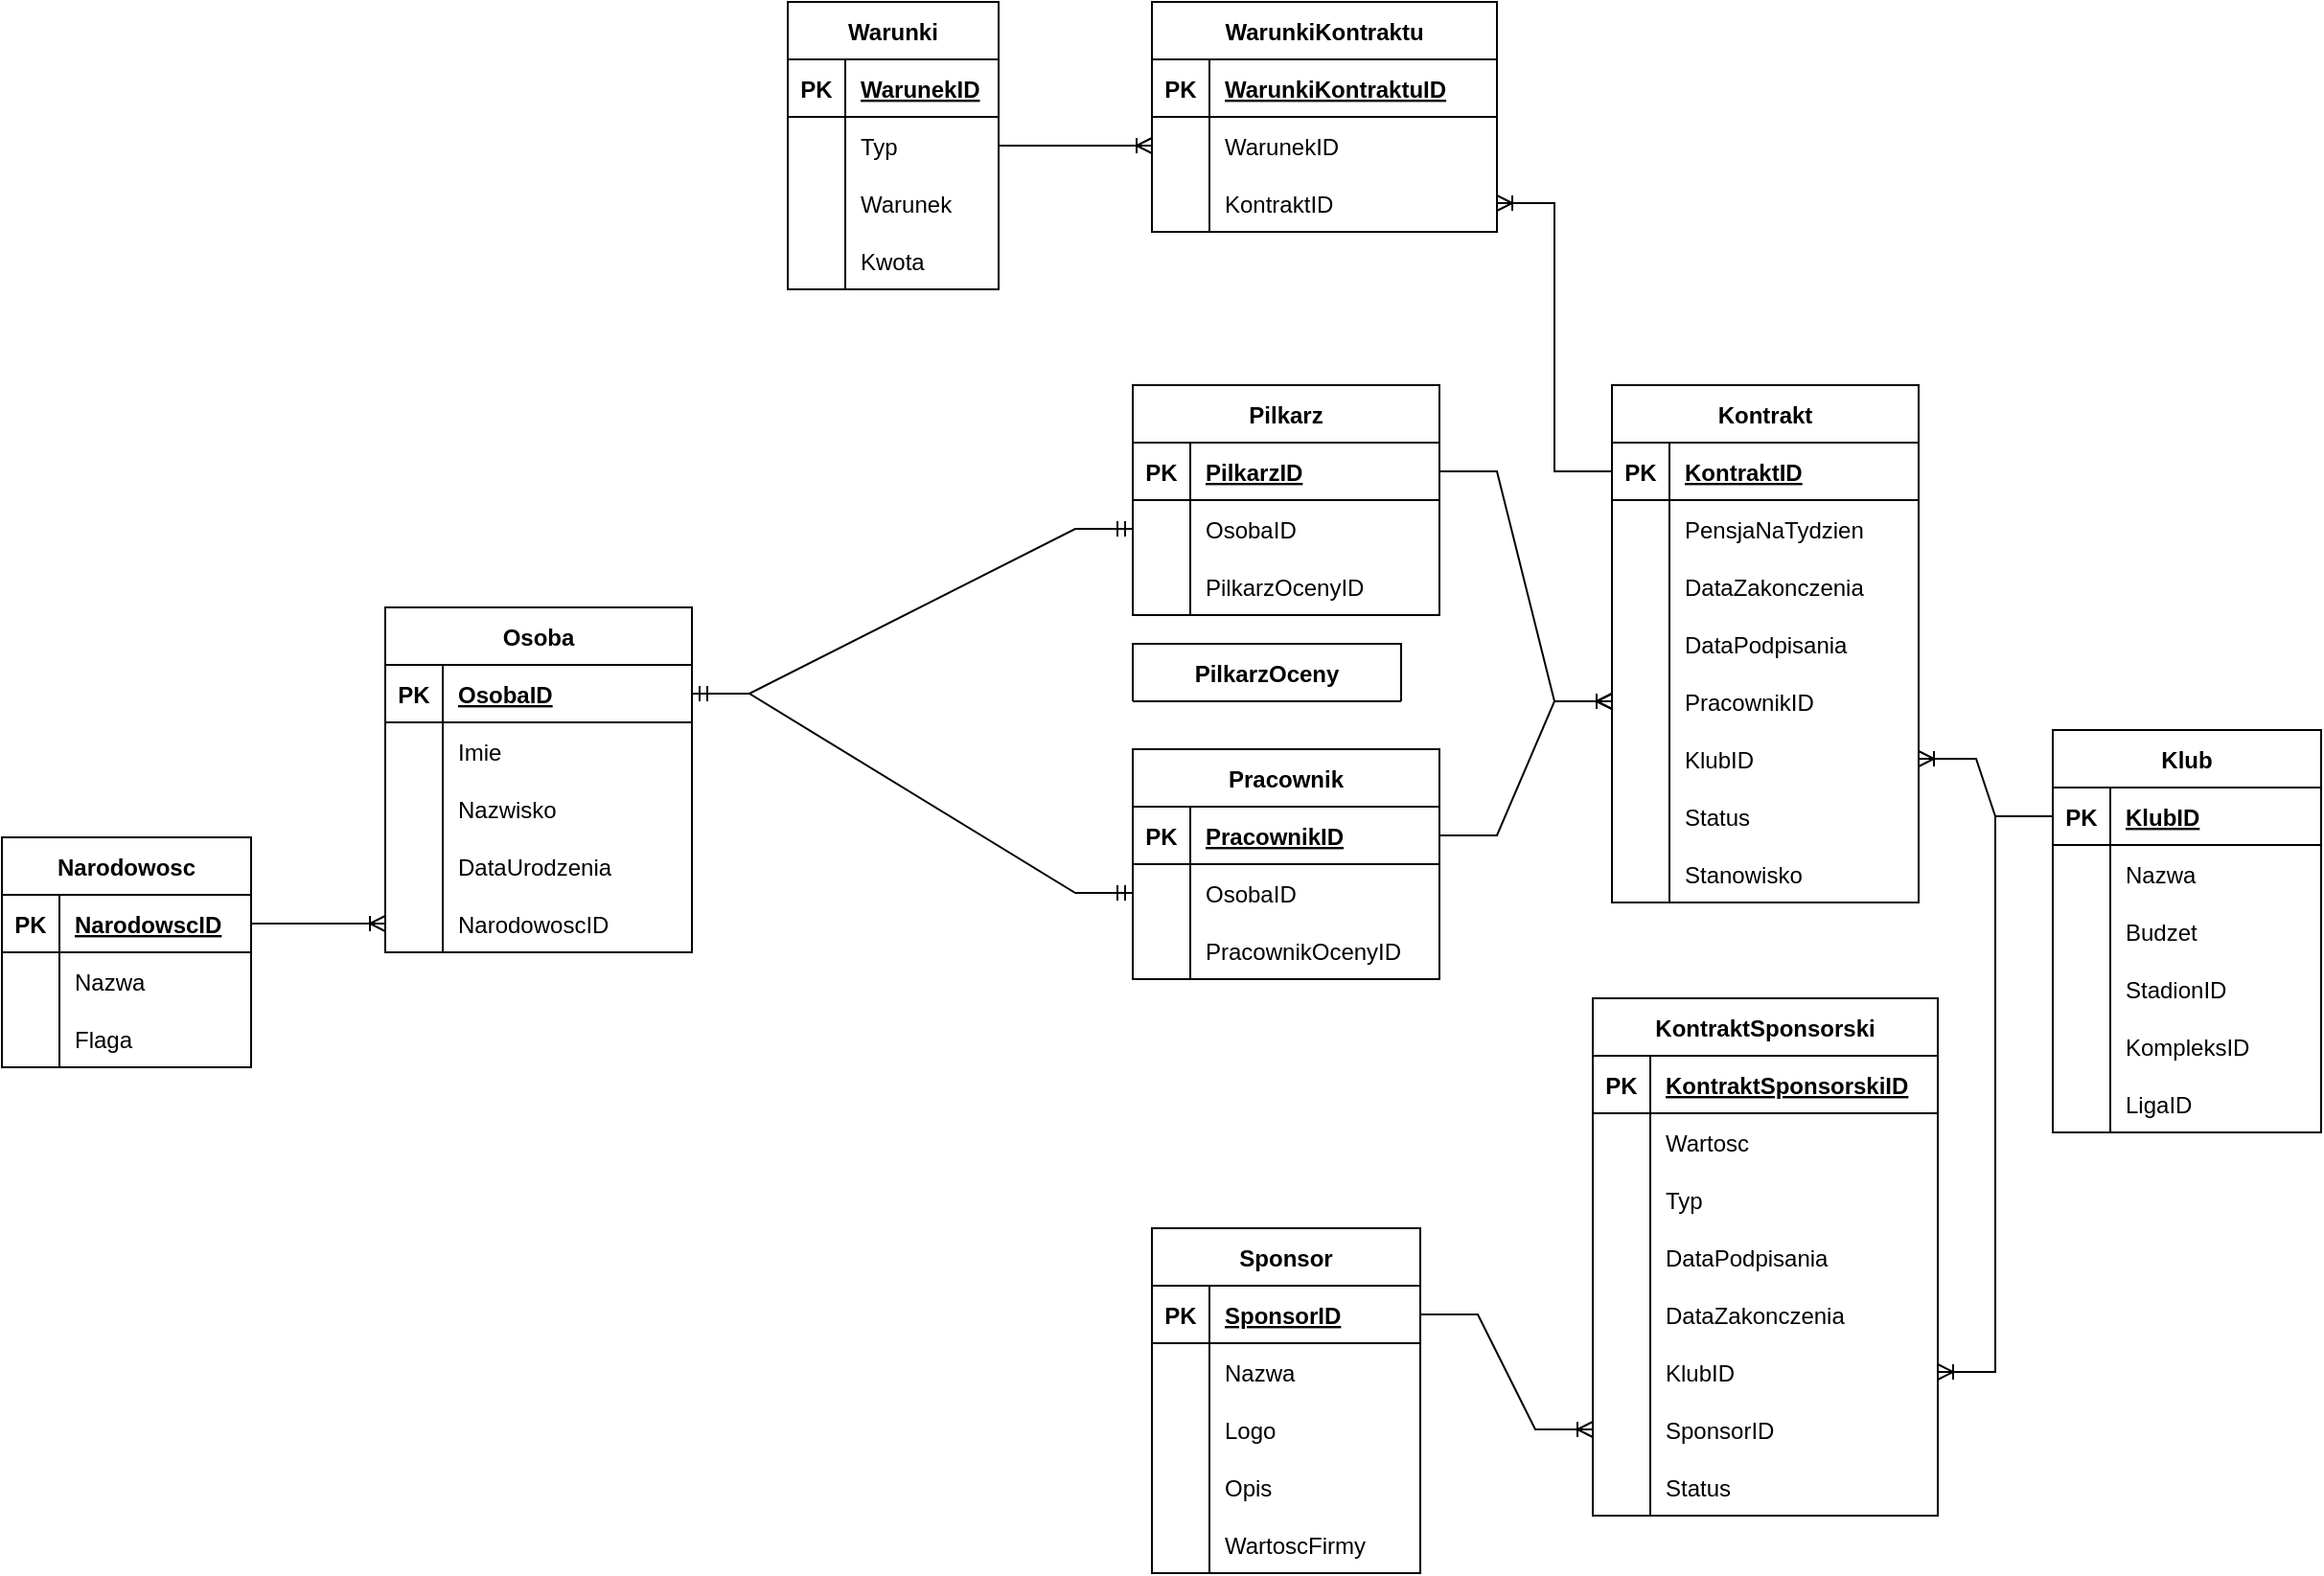 <mxfile version="20.8.8" type="github">
  <diagram name="Strona-1" id="OfhFXtUXiZWUtCFE1TAF">
    <mxGraphModel dx="1877" dy="1750" grid="1" gridSize="10" guides="1" tooltips="1" connect="1" arrows="1" fold="1" page="1" pageScale="1" pageWidth="827" pageHeight="1169" math="0" shadow="0">
      <root>
        <mxCell id="0" />
        <mxCell id="1" parent="0" />
        <mxCell id="VypSvn3y7kqC1WKXfnF2-3" value="Klub" style="shape=table;startSize=30;container=1;collapsible=1;childLayout=tableLayout;fixedRows=1;rowLines=0;fontStyle=1;align=center;resizeLast=1;" vertex="1" parent="1">
          <mxGeometry x="460" y="-700" width="140" height="210" as="geometry" />
        </mxCell>
        <mxCell id="VypSvn3y7kqC1WKXfnF2-4" value="" style="shape=tableRow;horizontal=0;startSize=0;swimlaneHead=0;swimlaneBody=0;fillColor=none;collapsible=0;dropTarget=0;points=[[0,0.5],[1,0.5]];portConstraint=eastwest;top=0;left=0;right=0;bottom=1;" vertex="1" parent="VypSvn3y7kqC1WKXfnF2-3">
          <mxGeometry y="30" width="140" height="30" as="geometry" />
        </mxCell>
        <mxCell id="VypSvn3y7kqC1WKXfnF2-5" value="PK" style="shape=partialRectangle;connectable=0;fillColor=none;top=0;left=0;bottom=0;right=0;fontStyle=1;overflow=hidden;" vertex="1" parent="VypSvn3y7kqC1WKXfnF2-4">
          <mxGeometry width="30" height="30" as="geometry">
            <mxRectangle width="30" height="30" as="alternateBounds" />
          </mxGeometry>
        </mxCell>
        <mxCell id="VypSvn3y7kqC1WKXfnF2-6" value="KlubID" style="shape=partialRectangle;connectable=0;fillColor=none;top=0;left=0;bottom=0;right=0;align=left;spacingLeft=6;fontStyle=5;overflow=hidden;" vertex="1" parent="VypSvn3y7kqC1WKXfnF2-4">
          <mxGeometry x="30" width="110" height="30" as="geometry">
            <mxRectangle width="110" height="30" as="alternateBounds" />
          </mxGeometry>
        </mxCell>
        <mxCell id="VypSvn3y7kqC1WKXfnF2-7" value="" style="shape=tableRow;horizontal=0;startSize=0;swimlaneHead=0;swimlaneBody=0;fillColor=none;collapsible=0;dropTarget=0;points=[[0,0.5],[1,0.5]];portConstraint=eastwest;top=0;left=0;right=0;bottom=0;" vertex="1" parent="VypSvn3y7kqC1WKXfnF2-3">
          <mxGeometry y="60" width="140" height="30" as="geometry" />
        </mxCell>
        <mxCell id="VypSvn3y7kqC1WKXfnF2-8" value="" style="shape=partialRectangle;connectable=0;fillColor=none;top=0;left=0;bottom=0;right=0;editable=1;overflow=hidden;" vertex="1" parent="VypSvn3y7kqC1WKXfnF2-7">
          <mxGeometry width="30" height="30" as="geometry">
            <mxRectangle width="30" height="30" as="alternateBounds" />
          </mxGeometry>
        </mxCell>
        <mxCell id="VypSvn3y7kqC1WKXfnF2-9" value="Nazwa" style="shape=partialRectangle;connectable=0;fillColor=none;top=0;left=0;bottom=0;right=0;align=left;spacingLeft=6;overflow=hidden;" vertex="1" parent="VypSvn3y7kqC1WKXfnF2-7">
          <mxGeometry x="30" width="110" height="30" as="geometry">
            <mxRectangle width="110" height="30" as="alternateBounds" />
          </mxGeometry>
        </mxCell>
        <mxCell id="VypSvn3y7kqC1WKXfnF2-10" value="" style="shape=tableRow;horizontal=0;startSize=0;swimlaneHead=0;swimlaneBody=0;fillColor=none;collapsible=0;dropTarget=0;points=[[0,0.5],[1,0.5]];portConstraint=eastwest;top=0;left=0;right=0;bottom=0;" vertex="1" parent="VypSvn3y7kqC1WKXfnF2-3">
          <mxGeometry y="90" width="140" height="30" as="geometry" />
        </mxCell>
        <mxCell id="VypSvn3y7kqC1WKXfnF2-11" value="" style="shape=partialRectangle;connectable=0;fillColor=none;top=0;left=0;bottom=0;right=0;editable=1;overflow=hidden;" vertex="1" parent="VypSvn3y7kqC1WKXfnF2-10">
          <mxGeometry width="30" height="30" as="geometry">
            <mxRectangle width="30" height="30" as="alternateBounds" />
          </mxGeometry>
        </mxCell>
        <mxCell id="VypSvn3y7kqC1WKXfnF2-12" value="Budzet" style="shape=partialRectangle;connectable=0;fillColor=none;top=0;left=0;bottom=0;right=0;align=left;spacingLeft=6;overflow=hidden;" vertex="1" parent="VypSvn3y7kqC1WKXfnF2-10">
          <mxGeometry x="30" width="110" height="30" as="geometry">
            <mxRectangle width="110" height="30" as="alternateBounds" />
          </mxGeometry>
        </mxCell>
        <mxCell id="VypSvn3y7kqC1WKXfnF2-13" value="" style="shape=tableRow;horizontal=0;startSize=0;swimlaneHead=0;swimlaneBody=0;fillColor=none;collapsible=0;dropTarget=0;points=[[0,0.5],[1,0.5]];portConstraint=eastwest;top=0;left=0;right=0;bottom=0;" vertex="1" parent="VypSvn3y7kqC1WKXfnF2-3">
          <mxGeometry y="120" width="140" height="30" as="geometry" />
        </mxCell>
        <mxCell id="VypSvn3y7kqC1WKXfnF2-14" value="" style="shape=partialRectangle;connectable=0;fillColor=none;top=0;left=0;bottom=0;right=0;editable=1;overflow=hidden;" vertex="1" parent="VypSvn3y7kqC1WKXfnF2-13">
          <mxGeometry width="30" height="30" as="geometry">
            <mxRectangle width="30" height="30" as="alternateBounds" />
          </mxGeometry>
        </mxCell>
        <mxCell id="VypSvn3y7kqC1WKXfnF2-15" value="StadionID" style="shape=partialRectangle;connectable=0;fillColor=none;top=0;left=0;bottom=0;right=0;align=left;spacingLeft=6;overflow=hidden;" vertex="1" parent="VypSvn3y7kqC1WKXfnF2-13">
          <mxGeometry x="30" width="110" height="30" as="geometry">
            <mxRectangle width="110" height="30" as="alternateBounds" />
          </mxGeometry>
        </mxCell>
        <mxCell id="VypSvn3y7kqC1WKXfnF2-16" value="" style="shape=tableRow;horizontal=0;startSize=0;swimlaneHead=0;swimlaneBody=0;fillColor=none;collapsible=0;dropTarget=0;points=[[0,0.5],[1,0.5]];portConstraint=eastwest;top=0;left=0;right=0;bottom=0;" vertex="1" parent="VypSvn3y7kqC1WKXfnF2-3">
          <mxGeometry y="150" width="140" height="30" as="geometry" />
        </mxCell>
        <mxCell id="VypSvn3y7kqC1WKXfnF2-17" value="" style="shape=partialRectangle;connectable=0;fillColor=none;top=0;left=0;bottom=0;right=0;editable=1;overflow=hidden;" vertex="1" parent="VypSvn3y7kqC1WKXfnF2-16">
          <mxGeometry width="30" height="30" as="geometry">
            <mxRectangle width="30" height="30" as="alternateBounds" />
          </mxGeometry>
        </mxCell>
        <mxCell id="VypSvn3y7kqC1WKXfnF2-18" value="KompleksID" style="shape=partialRectangle;connectable=0;fillColor=none;top=0;left=0;bottom=0;right=0;align=left;spacingLeft=6;overflow=hidden;" vertex="1" parent="VypSvn3y7kqC1WKXfnF2-16">
          <mxGeometry x="30" width="110" height="30" as="geometry">
            <mxRectangle width="110" height="30" as="alternateBounds" />
          </mxGeometry>
        </mxCell>
        <mxCell id="VypSvn3y7kqC1WKXfnF2-22" value="" style="shape=tableRow;horizontal=0;startSize=0;swimlaneHead=0;swimlaneBody=0;fillColor=none;collapsible=0;dropTarget=0;points=[[0,0.5],[1,0.5]];portConstraint=eastwest;top=0;left=0;right=0;bottom=0;" vertex="1" parent="VypSvn3y7kqC1WKXfnF2-3">
          <mxGeometry y="180" width="140" height="30" as="geometry" />
        </mxCell>
        <mxCell id="VypSvn3y7kqC1WKXfnF2-23" value="" style="shape=partialRectangle;connectable=0;fillColor=none;top=0;left=0;bottom=0;right=0;editable=1;overflow=hidden;" vertex="1" parent="VypSvn3y7kqC1WKXfnF2-22">
          <mxGeometry width="30" height="30" as="geometry">
            <mxRectangle width="30" height="30" as="alternateBounds" />
          </mxGeometry>
        </mxCell>
        <mxCell id="VypSvn3y7kqC1WKXfnF2-24" value="LigaID" style="shape=partialRectangle;connectable=0;fillColor=none;top=0;left=0;bottom=0;right=0;align=left;spacingLeft=6;overflow=hidden;" vertex="1" parent="VypSvn3y7kqC1WKXfnF2-22">
          <mxGeometry x="30" width="110" height="30" as="geometry">
            <mxRectangle width="110" height="30" as="alternateBounds" />
          </mxGeometry>
        </mxCell>
        <mxCell id="VypSvn3y7kqC1WKXfnF2-49" value="Pilkarz" style="shape=table;startSize=30;container=1;collapsible=1;childLayout=tableLayout;fixedRows=1;rowLines=0;fontStyle=1;align=center;resizeLast=1;rounded=0;" vertex="1" parent="1">
          <mxGeometry x="-20" y="-880" width="160" height="120" as="geometry">
            <mxRectangle x="200" y="40" width="80" height="30" as="alternateBounds" />
          </mxGeometry>
        </mxCell>
        <mxCell id="VypSvn3y7kqC1WKXfnF2-50" value="" style="shape=tableRow;horizontal=0;startSize=0;swimlaneHead=0;swimlaneBody=0;fillColor=none;collapsible=0;dropTarget=0;points=[[0,0.5],[1,0.5]];portConstraint=eastwest;top=0;left=0;right=0;bottom=1;rounded=0;" vertex="1" parent="VypSvn3y7kqC1WKXfnF2-49">
          <mxGeometry y="30" width="160" height="30" as="geometry" />
        </mxCell>
        <mxCell id="VypSvn3y7kqC1WKXfnF2-51" value="PK" style="shape=partialRectangle;connectable=0;fillColor=none;top=0;left=0;bottom=0;right=0;fontStyle=1;overflow=hidden;rounded=0;" vertex="1" parent="VypSvn3y7kqC1WKXfnF2-50">
          <mxGeometry width="30" height="30" as="geometry">
            <mxRectangle width="30" height="30" as="alternateBounds" />
          </mxGeometry>
        </mxCell>
        <mxCell id="VypSvn3y7kqC1WKXfnF2-52" value="PilkarzID" style="shape=partialRectangle;connectable=0;fillColor=none;top=0;left=0;bottom=0;right=0;align=left;spacingLeft=6;fontStyle=5;overflow=hidden;rounded=0;" vertex="1" parent="VypSvn3y7kqC1WKXfnF2-50">
          <mxGeometry x="30" width="130" height="30" as="geometry">
            <mxRectangle width="130" height="30" as="alternateBounds" />
          </mxGeometry>
        </mxCell>
        <mxCell id="VypSvn3y7kqC1WKXfnF2-53" value="" style="shape=tableRow;horizontal=0;startSize=0;swimlaneHead=0;swimlaneBody=0;fillColor=none;collapsible=0;dropTarget=0;points=[[0,0.5],[1,0.5]];portConstraint=eastwest;top=0;left=0;right=0;bottom=0;rounded=0;" vertex="1" parent="VypSvn3y7kqC1WKXfnF2-49">
          <mxGeometry y="60" width="160" height="30" as="geometry" />
        </mxCell>
        <mxCell id="VypSvn3y7kqC1WKXfnF2-54" value="" style="shape=partialRectangle;connectable=0;fillColor=none;top=0;left=0;bottom=0;right=0;editable=1;overflow=hidden;rounded=0;" vertex="1" parent="VypSvn3y7kqC1WKXfnF2-53">
          <mxGeometry width="30" height="30" as="geometry">
            <mxRectangle width="30" height="30" as="alternateBounds" />
          </mxGeometry>
        </mxCell>
        <mxCell id="VypSvn3y7kqC1WKXfnF2-55" value="OsobaID" style="shape=partialRectangle;connectable=0;fillColor=none;top=0;left=0;bottom=0;right=0;align=left;spacingLeft=6;overflow=hidden;rounded=0;" vertex="1" parent="VypSvn3y7kqC1WKXfnF2-53">
          <mxGeometry x="30" width="130" height="30" as="geometry">
            <mxRectangle width="130" height="30" as="alternateBounds" />
          </mxGeometry>
        </mxCell>
        <mxCell id="VypSvn3y7kqC1WKXfnF2-59" value="" style="shape=tableRow;horizontal=0;startSize=0;swimlaneHead=0;swimlaneBody=0;fillColor=none;collapsible=0;dropTarget=0;points=[[0,0.5],[1,0.5]];portConstraint=eastwest;top=0;left=0;right=0;bottom=0;rounded=0;" vertex="1" parent="VypSvn3y7kqC1WKXfnF2-49">
          <mxGeometry y="90" width="160" height="30" as="geometry" />
        </mxCell>
        <mxCell id="VypSvn3y7kqC1WKXfnF2-60" value="" style="shape=partialRectangle;connectable=0;fillColor=none;top=0;left=0;bottom=0;right=0;editable=1;overflow=hidden;rounded=0;" vertex="1" parent="VypSvn3y7kqC1WKXfnF2-59">
          <mxGeometry width="30" height="30" as="geometry">
            <mxRectangle width="30" height="30" as="alternateBounds" />
          </mxGeometry>
        </mxCell>
        <mxCell id="VypSvn3y7kqC1WKXfnF2-61" value="PilkarzOcenyID" style="shape=partialRectangle;connectable=0;fillColor=none;top=0;left=0;bottom=0;right=0;align=left;spacingLeft=6;overflow=hidden;rounded=0;" vertex="1" parent="VypSvn3y7kqC1WKXfnF2-59">
          <mxGeometry x="30" width="130" height="30" as="geometry">
            <mxRectangle width="130" height="30" as="alternateBounds" />
          </mxGeometry>
        </mxCell>
        <mxCell id="VypSvn3y7kqC1WKXfnF2-65" value="Osoba" style="shape=table;startSize=30;container=1;collapsible=1;childLayout=tableLayout;fixedRows=1;rowLines=0;fontStyle=1;align=center;resizeLast=1;rounded=0;fillColor=none;" vertex="1" parent="1">
          <mxGeometry x="-410" y="-764" width="160" height="180" as="geometry" />
        </mxCell>
        <mxCell id="VypSvn3y7kqC1WKXfnF2-66" value="" style="shape=tableRow;horizontal=0;startSize=0;swimlaneHead=0;swimlaneBody=0;fillColor=none;collapsible=0;dropTarget=0;points=[[0,0.5],[1,0.5]];portConstraint=eastwest;top=0;left=0;right=0;bottom=1;rounded=0;" vertex="1" parent="VypSvn3y7kqC1WKXfnF2-65">
          <mxGeometry y="30" width="160" height="30" as="geometry" />
        </mxCell>
        <mxCell id="VypSvn3y7kqC1WKXfnF2-67" value="PK" style="shape=partialRectangle;connectable=0;fillColor=none;top=0;left=0;bottom=0;right=0;fontStyle=1;overflow=hidden;rounded=0;" vertex="1" parent="VypSvn3y7kqC1WKXfnF2-66">
          <mxGeometry width="30" height="30" as="geometry">
            <mxRectangle width="30" height="30" as="alternateBounds" />
          </mxGeometry>
        </mxCell>
        <mxCell id="VypSvn3y7kqC1WKXfnF2-68" value="OsobaID" style="shape=partialRectangle;connectable=0;fillColor=none;top=0;left=0;bottom=0;right=0;align=left;spacingLeft=6;fontStyle=5;overflow=hidden;rounded=0;" vertex="1" parent="VypSvn3y7kqC1WKXfnF2-66">
          <mxGeometry x="30" width="130" height="30" as="geometry">
            <mxRectangle width="130" height="30" as="alternateBounds" />
          </mxGeometry>
        </mxCell>
        <mxCell id="VypSvn3y7kqC1WKXfnF2-69" value="" style="shape=tableRow;horizontal=0;startSize=0;swimlaneHead=0;swimlaneBody=0;fillColor=none;collapsible=0;dropTarget=0;points=[[0,0.5],[1,0.5]];portConstraint=eastwest;top=0;left=0;right=0;bottom=0;rounded=0;" vertex="1" parent="VypSvn3y7kqC1WKXfnF2-65">
          <mxGeometry y="60" width="160" height="30" as="geometry" />
        </mxCell>
        <mxCell id="VypSvn3y7kqC1WKXfnF2-70" value="" style="shape=partialRectangle;connectable=0;fillColor=none;top=0;left=0;bottom=0;right=0;editable=1;overflow=hidden;rounded=0;" vertex="1" parent="VypSvn3y7kqC1WKXfnF2-69">
          <mxGeometry width="30" height="30" as="geometry">
            <mxRectangle width="30" height="30" as="alternateBounds" />
          </mxGeometry>
        </mxCell>
        <mxCell id="VypSvn3y7kqC1WKXfnF2-71" value="Imie" style="shape=partialRectangle;connectable=0;fillColor=none;top=0;left=0;bottom=0;right=0;align=left;spacingLeft=6;overflow=hidden;rounded=0;" vertex="1" parent="VypSvn3y7kqC1WKXfnF2-69">
          <mxGeometry x="30" width="130" height="30" as="geometry">
            <mxRectangle width="130" height="30" as="alternateBounds" />
          </mxGeometry>
        </mxCell>
        <mxCell id="VypSvn3y7kqC1WKXfnF2-72" value="" style="shape=tableRow;horizontal=0;startSize=0;swimlaneHead=0;swimlaneBody=0;fillColor=none;collapsible=0;dropTarget=0;points=[[0,0.5],[1,0.5]];portConstraint=eastwest;top=0;left=0;right=0;bottom=0;rounded=0;" vertex="1" parent="VypSvn3y7kqC1WKXfnF2-65">
          <mxGeometry y="90" width="160" height="30" as="geometry" />
        </mxCell>
        <mxCell id="VypSvn3y7kqC1WKXfnF2-73" value="" style="shape=partialRectangle;connectable=0;fillColor=none;top=0;left=0;bottom=0;right=0;editable=1;overflow=hidden;rounded=0;" vertex="1" parent="VypSvn3y7kqC1WKXfnF2-72">
          <mxGeometry width="30" height="30" as="geometry">
            <mxRectangle width="30" height="30" as="alternateBounds" />
          </mxGeometry>
        </mxCell>
        <mxCell id="VypSvn3y7kqC1WKXfnF2-74" value="Nazwisko" style="shape=partialRectangle;connectable=0;fillColor=none;top=0;left=0;bottom=0;right=0;align=left;spacingLeft=6;overflow=hidden;rounded=0;" vertex="1" parent="VypSvn3y7kqC1WKXfnF2-72">
          <mxGeometry x="30" width="130" height="30" as="geometry">
            <mxRectangle width="130" height="30" as="alternateBounds" />
          </mxGeometry>
        </mxCell>
        <mxCell id="VypSvn3y7kqC1WKXfnF2-75" value="" style="shape=tableRow;horizontal=0;startSize=0;swimlaneHead=0;swimlaneBody=0;fillColor=none;collapsible=0;dropTarget=0;points=[[0,0.5],[1,0.5]];portConstraint=eastwest;top=0;left=0;right=0;bottom=0;rounded=0;" vertex="1" parent="VypSvn3y7kqC1WKXfnF2-65">
          <mxGeometry y="120" width="160" height="30" as="geometry" />
        </mxCell>
        <mxCell id="VypSvn3y7kqC1WKXfnF2-76" value="" style="shape=partialRectangle;connectable=0;fillColor=none;top=0;left=0;bottom=0;right=0;editable=1;overflow=hidden;rounded=0;" vertex="1" parent="VypSvn3y7kqC1WKXfnF2-75">
          <mxGeometry width="30" height="30" as="geometry">
            <mxRectangle width="30" height="30" as="alternateBounds" />
          </mxGeometry>
        </mxCell>
        <mxCell id="VypSvn3y7kqC1WKXfnF2-77" value="DataUrodzenia" style="shape=partialRectangle;connectable=0;fillColor=none;top=0;left=0;bottom=0;right=0;align=left;spacingLeft=6;overflow=hidden;rounded=0;" vertex="1" parent="VypSvn3y7kqC1WKXfnF2-75">
          <mxGeometry x="30" width="130" height="30" as="geometry">
            <mxRectangle width="130" height="30" as="alternateBounds" />
          </mxGeometry>
        </mxCell>
        <mxCell id="VypSvn3y7kqC1WKXfnF2-78" value="" style="shape=tableRow;horizontal=0;startSize=0;swimlaneHead=0;swimlaneBody=0;fillColor=none;collapsible=0;dropTarget=0;points=[[0,0.5],[1,0.5]];portConstraint=eastwest;top=0;left=0;right=0;bottom=0;rounded=0;" vertex="1" parent="VypSvn3y7kqC1WKXfnF2-65">
          <mxGeometry y="150" width="160" height="30" as="geometry" />
        </mxCell>
        <mxCell id="VypSvn3y7kqC1WKXfnF2-79" value="" style="shape=partialRectangle;connectable=0;fillColor=none;top=0;left=0;bottom=0;right=0;editable=1;overflow=hidden;rounded=0;" vertex="1" parent="VypSvn3y7kqC1WKXfnF2-78">
          <mxGeometry width="30" height="30" as="geometry">
            <mxRectangle width="30" height="30" as="alternateBounds" />
          </mxGeometry>
        </mxCell>
        <mxCell id="VypSvn3y7kqC1WKXfnF2-80" value="NarodowoscID" style="shape=partialRectangle;connectable=0;fillColor=none;top=0;left=0;bottom=0;right=0;align=left;spacingLeft=6;overflow=hidden;rounded=0;" vertex="1" parent="VypSvn3y7kqC1WKXfnF2-78">
          <mxGeometry x="30" width="130" height="30" as="geometry">
            <mxRectangle width="130" height="30" as="alternateBounds" />
          </mxGeometry>
        </mxCell>
        <mxCell id="VypSvn3y7kqC1WKXfnF2-84" value="Narodowosc" style="shape=table;startSize=30;container=1;collapsible=1;childLayout=tableLayout;fixedRows=1;rowLines=0;fontStyle=1;align=center;resizeLast=1;rounded=0;fillColor=none;" vertex="1" parent="1">
          <mxGeometry x="-610" y="-644" width="130" height="120" as="geometry" />
        </mxCell>
        <mxCell id="VypSvn3y7kqC1WKXfnF2-85" value="" style="shape=tableRow;horizontal=0;startSize=0;swimlaneHead=0;swimlaneBody=0;fillColor=none;collapsible=0;dropTarget=0;points=[[0,0.5],[1,0.5]];portConstraint=eastwest;top=0;left=0;right=0;bottom=1;rounded=0;" vertex="1" parent="VypSvn3y7kqC1WKXfnF2-84">
          <mxGeometry y="30" width="130" height="30" as="geometry" />
        </mxCell>
        <mxCell id="VypSvn3y7kqC1WKXfnF2-86" value="PK" style="shape=partialRectangle;connectable=0;fillColor=none;top=0;left=0;bottom=0;right=0;fontStyle=1;overflow=hidden;rounded=0;" vertex="1" parent="VypSvn3y7kqC1WKXfnF2-85">
          <mxGeometry width="30" height="30" as="geometry">
            <mxRectangle width="30" height="30" as="alternateBounds" />
          </mxGeometry>
        </mxCell>
        <mxCell id="VypSvn3y7kqC1WKXfnF2-87" value="NarodowscID" style="shape=partialRectangle;connectable=0;fillColor=none;top=0;left=0;bottom=0;right=0;align=left;spacingLeft=6;fontStyle=5;overflow=hidden;rounded=0;" vertex="1" parent="VypSvn3y7kqC1WKXfnF2-85">
          <mxGeometry x="30" width="100" height="30" as="geometry">
            <mxRectangle width="100" height="30" as="alternateBounds" />
          </mxGeometry>
        </mxCell>
        <mxCell id="VypSvn3y7kqC1WKXfnF2-88" value="" style="shape=tableRow;horizontal=0;startSize=0;swimlaneHead=0;swimlaneBody=0;fillColor=none;collapsible=0;dropTarget=0;points=[[0,0.5],[1,0.5]];portConstraint=eastwest;top=0;left=0;right=0;bottom=0;rounded=0;" vertex="1" parent="VypSvn3y7kqC1WKXfnF2-84">
          <mxGeometry y="60" width="130" height="30" as="geometry" />
        </mxCell>
        <mxCell id="VypSvn3y7kqC1WKXfnF2-89" value="" style="shape=partialRectangle;connectable=0;fillColor=none;top=0;left=0;bottom=0;right=0;editable=1;overflow=hidden;rounded=0;" vertex="1" parent="VypSvn3y7kqC1WKXfnF2-88">
          <mxGeometry width="30" height="30" as="geometry">
            <mxRectangle width="30" height="30" as="alternateBounds" />
          </mxGeometry>
        </mxCell>
        <mxCell id="VypSvn3y7kqC1WKXfnF2-90" value="Nazwa" style="shape=partialRectangle;connectable=0;fillColor=none;top=0;left=0;bottom=0;right=0;align=left;spacingLeft=6;overflow=hidden;rounded=0;" vertex="1" parent="VypSvn3y7kqC1WKXfnF2-88">
          <mxGeometry x="30" width="100" height="30" as="geometry">
            <mxRectangle width="100" height="30" as="alternateBounds" />
          </mxGeometry>
        </mxCell>
        <mxCell id="VypSvn3y7kqC1WKXfnF2-91" value="" style="shape=tableRow;horizontal=0;startSize=0;swimlaneHead=0;swimlaneBody=0;fillColor=none;collapsible=0;dropTarget=0;points=[[0,0.5],[1,0.5]];portConstraint=eastwest;top=0;left=0;right=0;bottom=0;rounded=0;" vertex="1" parent="VypSvn3y7kqC1WKXfnF2-84">
          <mxGeometry y="90" width="130" height="30" as="geometry" />
        </mxCell>
        <mxCell id="VypSvn3y7kqC1WKXfnF2-92" value="" style="shape=partialRectangle;connectable=0;fillColor=none;top=0;left=0;bottom=0;right=0;editable=1;overflow=hidden;rounded=0;" vertex="1" parent="VypSvn3y7kqC1WKXfnF2-91">
          <mxGeometry width="30" height="30" as="geometry">
            <mxRectangle width="30" height="30" as="alternateBounds" />
          </mxGeometry>
        </mxCell>
        <mxCell id="VypSvn3y7kqC1WKXfnF2-93" value="Flaga" style="shape=partialRectangle;connectable=0;fillColor=none;top=0;left=0;bottom=0;right=0;align=left;spacingLeft=6;overflow=hidden;rounded=0;" vertex="1" parent="VypSvn3y7kqC1WKXfnF2-91">
          <mxGeometry x="30" width="100" height="30" as="geometry">
            <mxRectangle width="100" height="30" as="alternateBounds" />
          </mxGeometry>
        </mxCell>
        <mxCell id="VypSvn3y7kqC1WKXfnF2-97" value="PilkarzOceny" style="shape=table;startSize=30;container=1;collapsible=1;childLayout=tableLayout;fixedRows=1;rowLines=0;fontStyle=1;align=center;resizeLast=1;rounded=0;fillColor=none;" vertex="1" collapsed="1" parent="1">
          <mxGeometry x="-20" y="-745" width="140" height="30" as="geometry">
            <mxRectangle x="360" y="130" width="160" height="1170" as="alternateBounds" />
          </mxGeometry>
        </mxCell>
        <mxCell id="VypSvn3y7kqC1WKXfnF2-98" value="" style="shape=tableRow;horizontal=0;startSize=0;swimlaneHead=0;swimlaneBody=0;fillColor=none;collapsible=0;dropTarget=0;points=[[0,0.5],[1,0.5]];portConstraint=eastwest;top=0;left=0;right=0;bottom=1;rounded=0;" vertex="1" parent="VypSvn3y7kqC1WKXfnF2-97">
          <mxGeometry y="30" width="160" height="30" as="geometry" />
        </mxCell>
        <mxCell id="VypSvn3y7kqC1WKXfnF2-99" value="PK" style="shape=partialRectangle;connectable=0;fillColor=none;top=0;left=0;bottom=0;right=0;fontStyle=1;overflow=hidden;rounded=0;" vertex="1" parent="VypSvn3y7kqC1WKXfnF2-98">
          <mxGeometry width="30" height="30" as="geometry">
            <mxRectangle width="30" height="30" as="alternateBounds" />
          </mxGeometry>
        </mxCell>
        <mxCell id="VypSvn3y7kqC1WKXfnF2-100" value="PilkarzStatystykiID" style="shape=partialRectangle;connectable=0;fillColor=none;top=0;left=0;bottom=0;right=0;align=left;spacingLeft=6;fontStyle=5;overflow=hidden;rounded=0;" vertex="1" parent="VypSvn3y7kqC1WKXfnF2-98">
          <mxGeometry x="30" width="130" height="30" as="geometry">
            <mxRectangle width="130" height="30" as="alternateBounds" />
          </mxGeometry>
        </mxCell>
        <mxCell id="VypSvn3y7kqC1WKXfnF2-101" value="" style="shape=tableRow;horizontal=0;startSize=0;swimlaneHead=0;swimlaneBody=0;fillColor=none;collapsible=0;dropTarget=0;points=[[0,0.5],[1,0.5]];portConstraint=eastwest;top=0;left=0;right=0;bottom=0;rounded=0;" vertex="1" parent="VypSvn3y7kqC1WKXfnF2-97">
          <mxGeometry y="60" width="160" height="30" as="geometry" />
        </mxCell>
        <mxCell id="VypSvn3y7kqC1WKXfnF2-102" value="" style="shape=partialRectangle;connectable=0;fillColor=none;top=0;left=0;bottom=0;right=0;editable=1;overflow=hidden;rounded=0;" vertex="1" parent="VypSvn3y7kqC1WKXfnF2-101">
          <mxGeometry width="30" height="30" as="geometry">
            <mxRectangle width="30" height="30" as="alternateBounds" />
          </mxGeometry>
        </mxCell>
        <mxCell id="VypSvn3y7kqC1WKXfnF2-103" value="DlugiePodania" style="shape=partialRectangle;connectable=0;fillColor=none;top=0;left=0;bottom=0;right=0;align=left;spacingLeft=6;overflow=hidden;rounded=0;" vertex="1" parent="VypSvn3y7kqC1WKXfnF2-101">
          <mxGeometry x="30" width="130" height="30" as="geometry">
            <mxRectangle width="130" height="30" as="alternateBounds" />
          </mxGeometry>
        </mxCell>
        <mxCell id="VypSvn3y7kqC1WKXfnF2-104" value="" style="shape=tableRow;horizontal=0;startSize=0;swimlaneHead=0;swimlaneBody=0;fillColor=none;collapsible=0;dropTarget=0;points=[[0,0.5],[1,0.5]];portConstraint=eastwest;top=0;left=0;right=0;bottom=0;rounded=0;" vertex="1" parent="VypSvn3y7kqC1WKXfnF2-97">
          <mxGeometry y="90" width="160" height="30" as="geometry" />
        </mxCell>
        <mxCell id="VypSvn3y7kqC1WKXfnF2-105" value="" style="shape=partialRectangle;connectable=0;fillColor=none;top=0;left=0;bottom=0;right=0;editable=1;overflow=hidden;rounded=0;" vertex="1" parent="VypSvn3y7kqC1WKXfnF2-104">
          <mxGeometry width="30" height="30" as="geometry">
            <mxRectangle width="30" height="30" as="alternateBounds" />
          </mxGeometry>
        </mxCell>
        <mxCell id="VypSvn3y7kqC1WKXfnF2-106" value="KrótkiePodania" style="shape=partialRectangle;connectable=0;fillColor=none;top=0;left=0;bottom=0;right=0;align=left;spacingLeft=6;overflow=hidden;rounded=0;" vertex="1" parent="VypSvn3y7kqC1WKXfnF2-104">
          <mxGeometry x="30" width="130" height="30" as="geometry">
            <mxRectangle width="130" height="30" as="alternateBounds" />
          </mxGeometry>
        </mxCell>
        <mxCell id="VypSvn3y7kqC1WKXfnF2-107" value="" style="shape=tableRow;horizontal=0;startSize=0;swimlaneHead=0;swimlaneBody=0;fillColor=none;collapsible=0;dropTarget=0;points=[[0,0.5],[1,0.5]];portConstraint=eastwest;top=0;left=0;right=0;bottom=0;rounded=0;" vertex="1" parent="VypSvn3y7kqC1WKXfnF2-97">
          <mxGeometry y="120" width="160" height="30" as="geometry" />
        </mxCell>
        <mxCell id="VypSvn3y7kqC1WKXfnF2-108" value="" style="shape=partialRectangle;connectable=0;fillColor=none;top=0;left=0;bottom=0;right=0;editable=1;overflow=hidden;rounded=0;" vertex="1" parent="VypSvn3y7kqC1WKXfnF2-107">
          <mxGeometry width="30" height="30" as="geometry">
            <mxRectangle width="30" height="30" as="alternateBounds" />
          </mxGeometry>
        </mxCell>
        <mxCell id="VypSvn3y7kqC1WKXfnF2-109" value="Dośrodkowania" style="shape=partialRectangle;connectable=0;fillColor=none;top=0;left=0;bottom=0;right=0;align=left;spacingLeft=6;overflow=hidden;rounded=0;" vertex="1" parent="VypSvn3y7kqC1WKXfnF2-107">
          <mxGeometry x="30" width="130" height="30" as="geometry">
            <mxRectangle width="130" height="30" as="alternateBounds" />
          </mxGeometry>
        </mxCell>
        <mxCell id="VypSvn3y7kqC1WKXfnF2-110" value="" style="shape=tableRow;horizontal=0;startSize=0;swimlaneHead=0;swimlaneBody=0;fillColor=none;collapsible=0;dropTarget=0;points=[[0,0.5],[1,0.5]];portConstraint=eastwest;top=0;left=0;right=0;bottom=0;rounded=0;" vertex="1" parent="VypSvn3y7kqC1WKXfnF2-97">
          <mxGeometry y="150" width="160" height="30" as="geometry" />
        </mxCell>
        <mxCell id="VypSvn3y7kqC1WKXfnF2-111" value="" style="shape=partialRectangle;connectable=0;fillColor=none;top=0;left=0;bottom=0;right=0;editable=1;overflow=hidden;rounded=0;" vertex="1" parent="VypSvn3y7kqC1WKXfnF2-110">
          <mxGeometry width="30" height="30" as="geometry">
            <mxRectangle width="30" height="30" as="alternateBounds" />
          </mxGeometry>
        </mxCell>
        <mxCell id="VypSvn3y7kqC1WKXfnF2-112" value="Przerzuty" style="shape=partialRectangle;connectable=0;fillColor=none;top=0;left=0;bottom=0;right=0;align=left;spacingLeft=6;overflow=hidden;rounded=0;" vertex="1" parent="VypSvn3y7kqC1WKXfnF2-110">
          <mxGeometry x="30" width="130" height="30" as="geometry">
            <mxRectangle width="130" height="30" as="alternateBounds" />
          </mxGeometry>
        </mxCell>
        <mxCell id="VypSvn3y7kqC1WKXfnF2-113" value="" style="shape=tableRow;horizontal=0;startSize=0;swimlaneHead=0;swimlaneBody=0;fillColor=none;collapsible=0;dropTarget=0;points=[[0,0.5],[1,0.5]];portConstraint=eastwest;top=0;left=0;right=0;bottom=0;rounded=0;" vertex="1" parent="VypSvn3y7kqC1WKXfnF2-97">
          <mxGeometry y="180" width="160" height="30" as="geometry" />
        </mxCell>
        <mxCell id="VypSvn3y7kqC1WKXfnF2-114" value="" style="shape=partialRectangle;connectable=0;fillColor=none;top=0;left=0;bottom=0;right=0;editable=1;overflow=hidden;rounded=0;" vertex="1" parent="VypSvn3y7kqC1WKXfnF2-113">
          <mxGeometry width="30" height="30" as="geometry">
            <mxRectangle width="30" height="30" as="alternateBounds" />
          </mxGeometry>
        </mxCell>
        <mxCell id="VypSvn3y7kqC1WKXfnF2-115" value="StrzałyZdaleka" style="shape=partialRectangle;connectable=0;fillColor=none;top=0;left=0;bottom=0;right=0;align=left;spacingLeft=6;overflow=hidden;rounded=0;" vertex="1" parent="VypSvn3y7kqC1WKXfnF2-113">
          <mxGeometry x="30" width="130" height="30" as="geometry">
            <mxRectangle width="130" height="30" as="alternateBounds" />
          </mxGeometry>
        </mxCell>
        <mxCell id="VypSvn3y7kqC1WKXfnF2-116" value="" style="shape=tableRow;horizontal=0;startSize=0;swimlaneHead=0;swimlaneBody=0;fillColor=none;collapsible=0;dropTarget=0;points=[[0,0.5],[1,0.5]];portConstraint=eastwest;top=0;left=0;right=0;bottom=0;rounded=0;" vertex="1" parent="VypSvn3y7kqC1WKXfnF2-97">
          <mxGeometry y="210" width="160" height="30" as="geometry" />
        </mxCell>
        <mxCell id="VypSvn3y7kqC1WKXfnF2-117" value="" style="shape=partialRectangle;connectable=0;fillColor=none;top=0;left=0;bottom=0;right=0;editable=1;overflow=hidden;rounded=0;" vertex="1" parent="VypSvn3y7kqC1WKXfnF2-116">
          <mxGeometry width="30" height="30" as="geometry">
            <mxRectangle width="30" height="30" as="alternateBounds" />
          </mxGeometry>
        </mxCell>
        <mxCell id="VypSvn3y7kqC1WKXfnF2-118" value="StrzałyZbliska" style="shape=partialRectangle;connectable=0;fillColor=none;top=0;left=0;bottom=0;right=0;align=left;spacingLeft=6;overflow=hidden;rounded=0;" vertex="1" parent="VypSvn3y7kqC1WKXfnF2-116">
          <mxGeometry x="30" width="130" height="30" as="geometry">
            <mxRectangle width="130" height="30" as="alternateBounds" />
          </mxGeometry>
        </mxCell>
        <mxCell id="VypSvn3y7kqC1WKXfnF2-119" value="" style="shape=tableRow;horizontal=0;startSize=0;swimlaneHead=0;swimlaneBody=0;fillColor=none;collapsible=0;dropTarget=0;points=[[0,0.5],[1,0.5]];portConstraint=eastwest;top=0;left=0;right=0;bottom=0;rounded=0;" vertex="1" parent="VypSvn3y7kqC1WKXfnF2-97">
          <mxGeometry y="240" width="160" height="30" as="geometry" />
        </mxCell>
        <mxCell id="VypSvn3y7kqC1WKXfnF2-120" value="" style="shape=partialRectangle;connectable=0;fillColor=none;top=0;left=0;bottom=0;right=0;editable=1;overflow=hidden;rounded=0;" vertex="1" parent="VypSvn3y7kqC1WKXfnF2-119">
          <mxGeometry width="30" height="30" as="geometry">
            <mxRectangle width="30" height="30" as="alternateBounds" />
          </mxGeometry>
        </mxCell>
        <mxCell id="VypSvn3y7kqC1WKXfnF2-121" value="Wykończenie" style="shape=partialRectangle;connectable=0;fillColor=none;top=0;left=0;bottom=0;right=0;align=left;spacingLeft=6;overflow=hidden;rounded=0;" vertex="1" parent="VypSvn3y7kqC1WKXfnF2-119">
          <mxGeometry x="30" width="130" height="30" as="geometry">
            <mxRectangle width="130" height="30" as="alternateBounds" />
          </mxGeometry>
        </mxCell>
        <mxCell id="VypSvn3y7kqC1WKXfnF2-122" value="" style="shape=tableRow;horizontal=0;startSize=0;swimlaneHead=0;swimlaneBody=0;fillColor=none;collapsible=0;dropTarget=0;points=[[0,0.5],[1,0.5]];portConstraint=eastwest;top=0;left=0;right=0;bottom=0;rounded=0;" vertex="1" parent="VypSvn3y7kqC1WKXfnF2-97">
          <mxGeometry y="270" width="160" height="30" as="geometry" />
        </mxCell>
        <mxCell id="VypSvn3y7kqC1WKXfnF2-123" value="" style="shape=partialRectangle;connectable=0;fillColor=none;top=0;left=0;bottom=0;right=0;editable=1;overflow=hidden;rounded=0;" vertex="1" parent="VypSvn3y7kqC1WKXfnF2-122">
          <mxGeometry width="30" height="30" as="geometry">
            <mxRectangle width="30" height="30" as="alternateBounds" />
          </mxGeometry>
        </mxCell>
        <mxCell id="VypSvn3y7kqC1WKXfnF2-124" value="SiłaStrzału" style="shape=partialRectangle;connectable=0;fillColor=none;top=0;left=0;bottom=0;right=0;align=left;spacingLeft=6;overflow=hidden;rounded=0;" vertex="1" parent="VypSvn3y7kqC1WKXfnF2-122">
          <mxGeometry x="30" width="130" height="30" as="geometry">
            <mxRectangle width="130" height="30" as="alternateBounds" />
          </mxGeometry>
        </mxCell>
        <mxCell id="VypSvn3y7kqC1WKXfnF2-125" value="" style="shape=tableRow;horizontal=0;startSize=0;swimlaneHead=0;swimlaneBody=0;fillColor=none;collapsible=0;dropTarget=0;points=[[0,0.5],[1,0.5]];portConstraint=eastwest;top=0;left=0;right=0;bottom=0;rounded=0;" vertex="1" parent="VypSvn3y7kqC1WKXfnF2-97">
          <mxGeometry y="300" width="160" height="30" as="geometry" />
        </mxCell>
        <mxCell id="VypSvn3y7kqC1WKXfnF2-126" value="" style="shape=partialRectangle;connectable=0;fillColor=none;top=0;left=0;bottom=0;right=0;editable=1;overflow=hidden;rounded=0;" vertex="1" parent="VypSvn3y7kqC1WKXfnF2-125">
          <mxGeometry width="30" height="30" as="geometry">
            <mxRectangle width="30" height="30" as="alternateBounds" />
          </mxGeometry>
        </mxCell>
        <mxCell id="VypSvn3y7kqC1WKXfnF2-127" value="Wykonczenie" style="shape=partialRectangle;connectable=0;fillColor=none;top=0;left=0;bottom=0;right=0;align=left;spacingLeft=6;overflow=hidden;rounded=0;" vertex="1" parent="VypSvn3y7kqC1WKXfnF2-125">
          <mxGeometry x="30" width="130" height="30" as="geometry">
            <mxRectangle width="130" height="30" as="alternateBounds" />
          </mxGeometry>
        </mxCell>
        <mxCell id="VypSvn3y7kqC1WKXfnF2-128" value="" style="shape=tableRow;horizontal=0;startSize=0;swimlaneHead=0;swimlaneBody=0;fillColor=none;collapsible=0;dropTarget=0;points=[[0,0.5],[1,0.5]];portConstraint=eastwest;top=0;left=0;right=0;bottom=0;rounded=0;" vertex="1" parent="VypSvn3y7kqC1WKXfnF2-97">
          <mxGeometry y="330" width="160" height="30" as="geometry" />
        </mxCell>
        <mxCell id="VypSvn3y7kqC1WKXfnF2-129" value="" style="shape=partialRectangle;connectable=0;fillColor=none;top=0;left=0;bottom=0;right=0;editable=1;overflow=hidden;rounded=0;" vertex="1" parent="VypSvn3y7kqC1WKXfnF2-128">
          <mxGeometry width="30" height="30" as="geometry">
            <mxRectangle width="30" height="30" as="alternateBounds" />
          </mxGeometry>
        </mxCell>
        <mxCell id="VypSvn3y7kqC1WKXfnF2-130" value="SiłaStrzału" style="shape=partialRectangle;connectable=0;fillColor=none;top=0;left=0;bottom=0;right=0;align=left;spacingLeft=6;overflow=hidden;rounded=0;" vertex="1" parent="VypSvn3y7kqC1WKXfnF2-128">
          <mxGeometry x="30" width="130" height="30" as="geometry">
            <mxRectangle width="130" height="30" as="alternateBounds" />
          </mxGeometry>
        </mxCell>
        <mxCell id="VypSvn3y7kqC1WKXfnF2-131" value="" style="shape=tableRow;horizontal=0;startSize=0;swimlaneHead=0;swimlaneBody=0;fillColor=none;collapsible=0;dropTarget=0;points=[[0,0.5],[1,0.5]];portConstraint=eastwest;top=0;left=0;right=0;bottom=0;rounded=0;" vertex="1" parent="VypSvn3y7kqC1WKXfnF2-97">
          <mxGeometry y="360" width="160" height="30" as="geometry" />
        </mxCell>
        <mxCell id="VypSvn3y7kqC1WKXfnF2-132" value="" style="shape=partialRectangle;connectable=0;fillColor=none;top=0;left=0;bottom=0;right=0;editable=1;overflow=hidden;rounded=0;" vertex="1" parent="VypSvn3y7kqC1WKXfnF2-131">
          <mxGeometry width="30" height="30" as="geometry">
            <mxRectangle width="30" height="30" as="alternateBounds" />
          </mxGeometry>
        </mxCell>
        <mxCell id="VypSvn3y7kqC1WKXfnF2-133" value="DalekieWolne" style="shape=partialRectangle;connectable=0;fillColor=none;top=0;left=0;bottom=0;right=0;align=left;spacingLeft=6;overflow=hidden;rounded=0;" vertex="1" parent="VypSvn3y7kqC1WKXfnF2-131">
          <mxGeometry x="30" width="130" height="30" as="geometry">
            <mxRectangle width="130" height="30" as="alternateBounds" />
          </mxGeometry>
        </mxCell>
        <mxCell id="VypSvn3y7kqC1WKXfnF2-134" value="" style="shape=tableRow;horizontal=0;startSize=0;swimlaneHead=0;swimlaneBody=0;fillColor=none;collapsible=0;dropTarget=0;points=[[0,0.5],[1,0.5]];portConstraint=eastwest;top=0;left=0;right=0;bottom=0;rounded=0;" vertex="1" parent="VypSvn3y7kqC1WKXfnF2-97">
          <mxGeometry y="390" width="160" height="30" as="geometry" />
        </mxCell>
        <mxCell id="VypSvn3y7kqC1WKXfnF2-135" value="" style="shape=partialRectangle;connectable=0;fillColor=none;top=0;left=0;bottom=0;right=0;editable=1;overflow=hidden;rounded=0;" vertex="1" parent="VypSvn3y7kqC1WKXfnF2-134">
          <mxGeometry width="30" height="30" as="geometry">
            <mxRectangle width="30" height="30" as="alternateBounds" />
          </mxGeometry>
        </mxCell>
        <mxCell id="VypSvn3y7kqC1WKXfnF2-136" value="BliskieWolne" style="shape=partialRectangle;connectable=0;fillColor=none;top=0;left=0;bottom=0;right=0;align=left;spacingLeft=6;overflow=hidden;rounded=0;" vertex="1" parent="VypSvn3y7kqC1WKXfnF2-134">
          <mxGeometry x="30" width="130" height="30" as="geometry">
            <mxRectangle width="130" height="30" as="alternateBounds" />
          </mxGeometry>
        </mxCell>
        <mxCell id="VypSvn3y7kqC1WKXfnF2-137" value="" style="shape=tableRow;horizontal=0;startSize=0;swimlaneHead=0;swimlaneBody=0;fillColor=none;collapsible=0;dropTarget=0;points=[[0,0.5],[1,0.5]];portConstraint=eastwest;top=0;left=0;right=0;bottom=0;rounded=0;" vertex="1" parent="VypSvn3y7kqC1WKXfnF2-97">
          <mxGeometry y="420" width="160" height="30" as="geometry" />
        </mxCell>
        <mxCell id="VypSvn3y7kqC1WKXfnF2-138" value="" style="shape=partialRectangle;connectable=0;fillColor=none;top=0;left=0;bottom=0;right=0;editable=1;overflow=hidden;rounded=0;" vertex="1" parent="VypSvn3y7kqC1WKXfnF2-137">
          <mxGeometry width="30" height="30" as="geometry">
            <mxRectangle width="30" height="30" as="alternateBounds" />
          </mxGeometry>
        </mxCell>
        <mxCell id="VypSvn3y7kqC1WKXfnF2-139" value="Karne" style="shape=partialRectangle;connectable=0;fillColor=none;top=0;left=0;bottom=0;right=0;align=left;spacingLeft=6;overflow=hidden;rounded=0;" vertex="1" parent="VypSvn3y7kqC1WKXfnF2-137">
          <mxGeometry x="30" width="130" height="30" as="geometry">
            <mxRectangle width="130" height="30" as="alternateBounds" />
          </mxGeometry>
        </mxCell>
        <mxCell id="VypSvn3y7kqC1WKXfnF2-140" value="" style="shape=tableRow;horizontal=0;startSize=0;swimlaneHead=0;swimlaneBody=0;fillColor=none;collapsible=0;dropTarget=0;points=[[0,0.5],[1,0.5]];portConstraint=eastwest;top=0;left=0;right=0;bottom=0;rounded=0;" vertex="1" parent="VypSvn3y7kqC1WKXfnF2-97">
          <mxGeometry y="450" width="160" height="30" as="geometry" />
        </mxCell>
        <mxCell id="VypSvn3y7kqC1WKXfnF2-141" value="" style="shape=partialRectangle;connectable=0;fillColor=none;top=0;left=0;bottom=0;right=0;editable=1;overflow=hidden;rounded=0;" vertex="1" parent="VypSvn3y7kqC1WKXfnF2-140">
          <mxGeometry width="30" height="30" as="geometry">
            <mxRectangle width="30" height="30" as="alternateBounds" />
          </mxGeometry>
        </mxCell>
        <mxCell id="VypSvn3y7kqC1WKXfnF2-142" value="Rozne" style="shape=partialRectangle;connectable=0;fillColor=none;top=0;left=0;bottom=0;right=0;align=left;spacingLeft=6;overflow=hidden;rounded=0;" vertex="1" parent="VypSvn3y7kqC1WKXfnF2-140">
          <mxGeometry x="30" width="130" height="30" as="geometry">
            <mxRectangle width="130" height="30" as="alternateBounds" />
          </mxGeometry>
        </mxCell>
        <mxCell id="VypSvn3y7kqC1WKXfnF2-143" value="" style="shape=tableRow;horizontal=0;startSize=0;swimlaneHead=0;swimlaneBody=0;fillColor=none;collapsible=0;dropTarget=0;points=[[0,0.5],[1,0.5]];portConstraint=eastwest;top=0;left=0;right=0;bottom=0;rounded=0;" vertex="1" parent="VypSvn3y7kqC1WKXfnF2-97">
          <mxGeometry y="480" width="160" height="30" as="geometry" />
        </mxCell>
        <mxCell id="VypSvn3y7kqC1WKXfnF2-144" value="" style="shape=partialRectangle;connectable=0;fillColor=none;top=0;left=0;bottom=0;right=0;editable=1;overflow=hidden;rounded=0;" vertex="1" parent="VypSvn3y7kqC1WKXfnF2-143">
          <mxGeometry width="30" height="30" as="geometry">
            <mxRectangle width="30" height="30" as="alternateBounds" />
          </mxGeometry>
        </mxCell>
        <mxCell id="VypSvn3y7kqC1WKXfnF2-145" value="KontrolaPilki" style="shape=partialRectangle;connectable=0;fillColor=none;top=0;left=0;bottom=0;right=0;align=left;spacingLeft=6;overflow=hidden;rounded=0;" vertex="1" parent="VypSvn3y7kqC1WKXfnF2-143">
          <mxGeometry x="30" width="130" height="30" as="geometry">
            <mxRectangle width="130" height="30" as="alternateBounds" />
          </mxGeometry>
        </mxCell>
        <mxCell id="VypSvn3y7kqC1WKXfnF2-146" value="" style="shape=tableRow;horizontal=0;startSize=0;swimlaneHead=0;swimlaneBody=0;fillColor=none;collapsible=0;dropTarget=0;points=[[0,0.5],[1,0.5]];portConstraint=eastwest;top=0;left=0;right=0;bottom=0;rounded=0;" vertex="1" parent="VypSvn3y7kqC1WKXfnF2-97">
          <mxGeometry y="510" width="160" height="30" as="geometry" />
        </mxCell>
        <mxCell id="VypSvn3y7kqC1WKXfnF2-147" value="" style="shape=partialRectangle;connectable=0;fillColor=none;top=0;left=0;bottom=0;right=0;editable=1;overflow=hidden;rounded=0;" vertex="1" parent="VypSvn3y7kqC1WKXfnF2-146">
          <mxGeometry width="30" height="30" as="geometry">
            <mxRectangle width="30" height="30" as="alternateBounds" />
          </mxGeometry>
        </mxCell>
        <mxCell id="VypSvn3y7kqC1WKXfnF2-148" value="Przyjecie" style="shape=partialRectangle;connectable=0;fillColor=none;top=0;left=0;bottom=0;right=0;align=left;spacingLeft=6;overflow=hidden;rounded=0;" vertex="1" parent="VypSvn3y7kqC1WKXfnF2-146">
          <mxGeometry x="30" width="130" height="30" as="geometry">
            <mxRectangle width="130" height="30" as="alternateBounds" />
          </mxGeometry>
        </mxCell>
        <mxCell id="VypSvn3y7kqC1WKXfnF2-149" value="" style="shape=tableRow;horizontal=0;startSize=0;swimlaneHead=0;swimlaneBody=0;fillColor=none;collapsible=0;dropTarget=0;points=[[0,0.5],[1,0.5]];portConstraint=eastwest;top=0;left=0;right=0;bottom=0;rounded=0;" vertex="1" parent="VypSvn3y7kqC1WKXfnF2-97">
          <mxGeometry y="540" width="160" height="30" as="geometry" />
        </mxCell>
        <mxCell id="VypSvn3y7kqC1WKXfnF2-150" value="" style="shape=partialRectangle;connectable=0;fillColor=none;top=0;left=0;bottom=0;right=0;editable=1;overflow=hidden;rounded=0;" vertex="1" parent="VypSvn3y7kqC1WKXfnF2-149">
          <mxGeometry width="30" height="30" as="geometry">
            <mxRectangle width="30" height="30" as="alternateBounds" />
          </mxGeometry>
        </mxCell>
        <mxCell id="VypSvn3y7kqC1WKXfnF2-151" value="Drybling" style="shape=partialRectangle;connectable=0;fillColor=none;top=0;left=0;bottom=0;right=0;align=left;spacingLeft=6;overflow=hidden;rounded=0;" vertex="1" parent="VypSvn3y7kqC1WKXfnF2-149">
          <mxGeometry x="30" width="130" height="30" as="geometry">
            <mxRectangle width="130" height="30" as="alternateBounds" />
          </mxGeometry>
        </mxCell>
        <mxCell id="VypSvn3y7kqC1WKXfnF2-152" value="" style="shape=tableRow;horizontal=0;startSize=0;swimlaneHead=0;swimlaneBody=0;fillColor=none;collapsible=0;dropTarget=0;points=[[0,0.5],[1,0.5]];portConstraint=eastwest;top=0;left=0;right=0;bottom=0;rounded=0;" vertex="1" parent="VypSvn3y7kqC1WKXfnF2-97">
          <mxGeometry y="570" width="160" height="30" as="geometry" />
        </mxCell>
        <mxCell id="VypSvn3y7kqC1WKXfnF2-153" value="" style="shape=partialRectangle;connectable=0;fillColor=none;top=0;left=0;bottom=0;right=0;editable=1;overflow=hidden;rounded=0;" vertex="1" parent="VypSvn3y7kqC1WKXfnF2-152">
          <mxGeometry width="30" height="30" as="geometry">
            <mxRectangle width="30" height="30" as="alternateBounds" />
          </mxGeometry>
        </mxCell>
        <mxCell id="VypSvn3y7kqC1WKXfnF2-154" value="Precyzja" style="shape=partialRectangle;connectable=0;fillColor=none;top=0;left=0;bottom=0;right=0;align=left;spacingLeft=6;overflow=hidden;rounded=0;" vertex="1" parent="VypSvn3y7kqC1WKXfnF2-152">
          <mxGeometry x="30" width="130" height="30" as="geometry">
            <mxRectangle width="130" height="30" as="alternateBounds" />
          </mxGeometry>
        </mxCell>
        <mxCell id="VypSvn3y7kqC1WKXfnF2-155" value="" style="shape=tableRow;horizontal=0;startSize=0;swimlaneHead=0;swimlaneBody=0;fillColor=none;collapsible=0;dropTarget=0;points=[[0,0.5],[1,0.5]];portConstraint=eastwest;top=0;left=0;right=0;bottom=0;rounded=0;" vertex="1" parent="VypSvn3y7kqC1WKXfnF2-97">
          <mxGeometry y="600" width="160" height="30" as="geometry" />
        </mxCell>
        <mxCell id="VypSvn3y7kqC1WKXfnF2-156" value="" style="shape=partialRectangle;connectable=0;fillColor=none;top=0;left=0;bottom=0;right=0;editable=1;overflow=hidden;rounded=0;" vertex="1" parent="VypSvn3y7kqC1WKXfnF2-155">
          <mxGeometry width="30" height="30" as="geometry">
            <mxRectangle width="30" height="30" as="alternateBounds" />
          </mxGeometry>
        </mxCell>
        <mxCell id="VypSvn3y7kqC1WKXfnF2-157" value="Siła" style="shape=partialRectangle;connectable=0;fillColor=none;top=0;left=0;bottom=0;right=0;align=left;spacingLeft=6;overflow=hidden;rounded=0;" vertex="1" parent="VypSvn3y7kqC1WKXfnF2-155">
          <mxGeometry x="30" width="130" height="30" as="geometry">
            <mxRectangle width="130" height="30" as="alternateBounds" />
          </mxGeometry>
        </mxCell>
        <mxCell id="VypSvn3y7kqC1WKXfnF2-158" value="" style="shape=tableRow;horizontal=0;startSize=0;swimlaneHead=0;swimlaneBody=0;fillColor=none;collapsible=0;dropTarget=0;points=[[0,0.5],[1,0.5]];portConstraint=eastwest;top=0;left=0;right=0;bottom=0;rounded=0;" vertex="1" parent="VypSvn3y7kqC1WKXfnF2-97">
          <mxGeometry y="630" width="160" height="30" as="geometry" />
        </mxCell>
        <mxCell id="VypSvn3y7kqC1WKXfnF2-159" value="" style="shape=partialRectangle;connectable=0;fillColor=none;top=0;left=0;bottom=0;right=0;editable=1;overflow=hidden;rounded=0;" vertex="1" parent="VypSvn3y7kqC1WKXfnF2-158">
          <mxGeometry width="30" height="30" as="geometry">
            <mxRectangle width="30" height="30" as="alternateBounds" />
          </mxGeometry>
        </mxCell>
        <mxCell id="VypSvn3y7kqC1WKXfnF2-160" value="Kondycja" style="shape=partialRectangle;connectable=0;fillColor=none;top=0;left=0;bottom=0;right=0;align=left;spacingLeft=6;overflow=hidden;rounded=0;" vertex="1" parent="VypSvn3y7kqC1WKXfnF2-158">
          <mxGeometry x="30" width="130" height="30" as="geometry">
            <mxRectangle width="130" height="30" as="alternateBounds" />
          </mxGeometry>
        </mxCell>
        <mxCell id="VypSvn3y7kqC1WKXfnF2-161" value="" style="shape=tableRow;horizontal=0;startSize=0;swimlaneHead=0;swimlaneBody=0;fillColor=none;collapsible=0;dropTarget=0;points=[[0,0.5],[1,0.5]];portConstraint=eastwest;top=0;left=0;right=0;bottom=0;rounded=0;" vertex="1" parent="VypSvn3y7kqC1WKXfnF2-97">
          <mxGeometry y="660" width="160" height="30" as="geometry" />
        </mxCell>
        <mxCell id="VypSvn3y7kqC1WKXfnF2-162" value="" style="shape=partialRectangle;connectable=0;fillColor=none;top=0;left=0;bottom=0;right=0;editable=1;overflow=hidden;rounded=0;" vertex="1" parent="VypSvn3y7kqC1WKXfnF2-161">
          <mxGeometry width="30" height="30" as="geometry">
            <mxRectangle width="30" height="30" as="alternateBounds" />
          </mxGeometry>
        </mxCell>
        <mxCell id="VypSvn3y7kqC1WKXfnF2-163" value="SzybkoscBiegu" style="shape=partialRectangle;connectable=0;fillColor=none;top=0;left=0;bottom=0;right=0;align=left;spacingLeft=6;overflow=hidden;rounded=0;" vertex="1" parent="VypSvn3y7kqC1WKXfnF2-161">
          <mxGeometry x="30" width="130" height="30" as="geometry">
            <mxRectangle width="130" height="30" as="alternateBounds" />
          </mxGeometry>
        </mxCell>
        <mxCell id="VypSvn3y7kqC1WKXfnF2-164" value="" style="shape=tableRow;horizontal=0;startSize=0;swimlaneHead=0;swimlaneBody=0;fillColor=none;collapsible=0;dropTarget=0;points=[[0,0.5],[1,0.5]];portConstraint=eastwest;top=0;left=0;right=0;bottom=0;rounded=0;" vertex="1" parent="VypSvn3y7kqC1WKXfnF2-97">
          <mxGeometry y="690" width="160" height="30" as="geometry" />
        </mxCell>
        <mxCell id="VypSvn3y7kqC1WKXfnF2-165" value="" style="shape=partialRectangle;connectable=0;fillColor=none;top=0;left=0;bottom=0;right=0;editable=1;overflow=hidden;rounded=0;" vertex="1" parent="VypSvn3y7kqC1WKXfnF2-164">
          <mxGeometry width="30" height="30" as="geometry">
            <mxRectangle width="30" height="30" as="alternateBounds" />
          </mxGeometry>
        </mxCell>
        <mxCell id="VypSvn3y7kqC1WKXfnF2-166" value="Przyspieszenie" style="shape=partialRectangle;connectable=0;fillColor=none;top=0;left=0;bottom=0;right=0;align=left;spacingLeft=6;overflow=hidden;rounded=0;" vertex="1" parent="VypSvn3y7kqC1WKXfnF2-164">
          <mxGeometry x="30" width="130" height="30" as="geometry">
            <mxRectangle width="130" height="30" as="alternateBounds" />
          </mxGeometry>
        </mxCell>
        <mxCell id="VypSvn3y7kqC1WKXfnF2-167" value="" style="shape=tableRow;horizontal=0;startSize=0;swimlaneHead=0;swimlaneBody=0;fillColor=none;collapsible=0;dropTarget=0;points=[[0,0.5],[1,0.5]];portConstraint=eastwest;top=0;left=0;right=0;bottom=0;rounded=0;" vertex="1" parent="VypSvn3y7kqC1WKXfnF2-97">
          <mxGeometry y="720" width="160" height="30" as="geometry" />
        </mxCell>
        <mxCell id="VypSvn3y7kqC1WKXfnF2-168" value="" style="shape=partialRectangle;connectable=0;fillColor=none;top=0;left=0;bottom=0;right=0;editable=1;overflow=hidden;rounded=0;" vertex="1" parent="VypSvn3y7kqC1WKXfnF2-167">
          <mxGeometry width="30" height="30" as="geometry">
            <mxRectangle width="30" height="30" as="alternateBounds" />
          </mxGeometry>
        </mxCell>
        <mxCell id="VypSvn3y7kqC1WKXfnF2-169" value="Główki" style="shape=partialRectangle;connectable=0;fillColor=none;top=0;left=0;bottom=0;right=0;align=left;spacingLeft=6;overflow=hidden;rounded=0;" vertex="1" parent="VypSvn3y7kqC1WKXfnF2-167">
          <mxGeometry x="30" width="130" height="30" as="geometry">
            <mxRectangle width="130" height="30" as="alternateBounds" />
          </mxGeometry>
        </mxCell>
        <mxCell id="VypSvn3y7kqC1WKXfnF2-170" value="" style="shape=tableRow;horizontal=0;startSize=0;swimlaneHead=0;swimlaneBody=0;fillColor=none;collapsible=0;dropTarget=0;points=[[0,0.5],[1,0.5]];portConstraint=eastwest;top=0;left=0;right=0;bottom=0;rounded=0;" vertex="1" parent="VypSvn3y7kqC1WKXfnF2-97">
          <mxGeometry y="750" width="160" height="30" as="geometry" />
        </mxCell>
        <mxCell id="VypSvn3y7kqC1WKXfnF2-171" value="" style="shape=partialRectangle;connectable=0;fillColor=none;top=0;left=0;bottom=0;right=0;editable=1;overflow=hidden;rounded=0;" vertex="1" parent="VypSvn3y7kqC1WKXfnF2-170">
          <mxGeometry width="30" height="30" as="geometry">
            <mxRectangle width="30" height="30" as="alternateBounds" />
          </mxGeometry>
        </mxCell>
        <mxCell id="VypSvn3y7kqC1WKXfnF2-172" value="Parady" style="shape=partialRectangle;connectable=0;fillColor=none;top=0;left=0;bottom=0;right=0;align=left;spacingLeft=6;overflow=hidden;rounded=0;" vertex="1" parent="VypSvn3y7kqC1WKXfnF2-170">
          <mxGeometry x="30" width="130" height="30" as="geometry">
            <mxRectangle width="130" height="30" as="alternateBounds" />
          </mxGeometry>
        </mxCell>
        <mxCell id="VypSvn3y7kqC1WKXfnF2-173" value="" style="shape=tableRow;horizontal=0;startSize=0;swimlaneHead=0;swimlaneBody=0;fillColor=none;collapsible=0;dropTarget=0;points=[[0,0.5],[1,0.5]];portConstraint=eastwest;top=0;left=0;right=0;bottom=0;rounded=0;" vertex="1" parent="VypSvn3y7kqC1WKXfnF2-97">
          <mxGeometry y="780" width="160" height="30" as="geometry" />
        </mxCell>
        <mxCell id="VypSvn3y7kqC1WKXfnF2-174" value="" style="shape=partialRectangle;connectable=0;fillColor=none;top=0;left=0;bottom=0;right=0;editable=1;overflow=hidden;rounded=0;" vertex="1" parent="VypSvn3y7kqC1WKXfnF2-173">
          <mxGeometry width="30" height="30" as="geometry">
            <mxRectangle width="30" height="30" as="alternateBounds" />
          </mxGeometry>
        </mxCell>
        <mxCell id="VypSvn3y7kqC1WKXfnF2-175" value="Chwyt" style="shape=partialRectangle;connectable=0;fillColor=none;top=0;left=0;bottom=0;right=0;align=left;spacingLeft=6;overflow=hidden;rounded=0;" vertex="1" parent="VypSvn3y7kqC1WKXfnF2-173">
          <mxGeometry x="30" width="130" height="30" as="geometry">
            <mxRectangle width="130" height="30" as="alternateBounds" />
          </mxGeometry>
        </mxCell>
        <mxCell id="VypSvn3y7kqC1WKXfnF2-176" value="" style="shape=tableRow;horizontal=0;startSize=0;swimlaneHead=0;swimlaneBody=0;fillColor=none;collapsible=0;dropTarget=0;points=[[0,0.5],[1,0.5]];portConstraint=eastwest;top=0;left=0;right=0;bottom=0;rounded=0;" vertex="1" parent="VypSvn3y7kqC1WKXfnF2-97">
          <mxGeometry y="810" width="160" height="30" as="geometry" />
        </mxCell>
        <mxCell id="VypSvn3y7kqC1WKXfnF2-177" value="" style="shape=partialRectangle;connectable=0;fillColor=none;top=0;left=0;bottom=0;right=0;editable=1;overflow=hidden;rounded=0;" vertex="1" parent="VypSvn3y7kqC1WKXfnF2-176">
          <mxGeometry width="30" height="30" as="geometry">
            <mxRectangle width="30" height="30" as="alternateBounds" />
          </mxGeometry>
        </mxCell>
        <mxCell id="VypSvn3y7kqC1WKXfnF2-178" value="Refleks" style="shape=partialRectangle;connectable=0;fillColor=none;top=0;left=0;bottom=0;right=0;align=left;spacingLeft=6;overflow=hidden;rounded=0;" vertex="1" parent="VypSvn3y7kqC1WKXfnF2-176">
          <mxGeometry x="30" width="130" height="30" as="geometry">
            <mxRectangle width="130" height="30" as="alternateBounds" />
          </mxGeometry>
        </mxCell>
        <mxCell id="VypSvn3y7kqC1WKXfnF2-179" value="" style="shape=tableRow;horizontal=0;startSize=0;swimlaneHead=0;swimlaneBody=0;fillColor=none;collapsible=0;dropTarget=0;points=[[0,0.5],[1,0.5]];portConstraint=eastwest;top=0;left=0;right=0;bottom=0;rounded=0;" vertex="1" parent="VypSvn3y7kqC1WKXfnF2-97">
          <mxGeometry y="840" width="160" height="30" as="geometry" />
        </mxCell>
        <mxCell id="VypSvn3y7kqC1WKXfnF2-180" value="" style="shape=partialRectangle;connectable=0;fillColor=none;top=0;left=0;bottom=0;right=0;editable=1;overflow=hidden;rounded=0;" vertex="1" parent="VypSvn3y7kqC1WKXfnF2-179">
          <mxGeometry width="30" height="30" as="geometry">
            <mxRectangle width="30" height="30" as="alternateBounds" />
          </mxGeometry>
        </mxCell>
        <mxCell id="VypSvn3y7kqC1WKXfnF2-181" value="Wyrzut" style="shape=partialRectangle;connectable=0;fillColor=none;top=0;left=0;bottom=0;right=0;align=left;spacingLeft=6;overflow=hidden;rounded=0;" vertex="1" parent="VypSvn3y7kqC1WKXfnF2-179">
          <mxGeometry x="30" width="130" height="30" as="geometry">
            <mxRectangle width="130" height="30" as="alternateBounds" />
          </mxGeometry>
        </mxCell>
        <mxCell id="VypSvn3y7kqC1WKXfnF2-182" value="" style="shape=tableRow;horizontal=0;startSize=0;swimlaneHead=0;swimlaneBody=0;fillColor=none;collapsible=0;dropTarget=0;points=[[0,0.5],[1,0.5]];portConstraint=eastwest;top=0;left=0;right=0;bottom=0;rounded=0;" vertex="1" parent="VypSvn3y7kqC1WKXfnF2-97">
          <mxGeometry y="870" width="160" height="30" as="geometry" />
        </mxCell>
        <mxCell id="VypSvn3y7kqC1WKXfnF2-183" value="" style="shape=partialRectangle;connectable=0;fillColor=none;top=0;left=0;bottom=0;right=0;editable=1;overflow=hidden;rounded=0;" vertex="1" parent="VypSvn3y7kqC1WKXfnF2-182">
          <mxGeometry width="30" height="30" as="geometry">
            <mxRectangle width="30" height="30" as="alternateBounds" />
          </mxGeometry>
        </mxCell>
        <mxCell id="VypSvn3y7kqC1WKXfnF2-184" value="Odwaga" style="shape=partialRectangle;connectable=0;fillColor=none;top=0;left=0;bottom=0;right=0;align=left;spacingLeft=6;overflow=hidden;rounded=0;" vertex="1" parent="VypSvn3y7kqC1WKXfnF2-182">
          <mxGeometry x="30" width="130" height="30" as="geometry">
            <mxRectangle width="130" height="30" as="alternateBounds" />
          </mxGeometry>
        </mxCell>
        <mxCell id="VypSvn3y7kqC1WKXfnF2-185" value="" style="shape=tableRow;horizontal=0;startSize=0;swimlaneHead=0;swimlaneBody=0;fillColor=none;collapsible=0;dropTarget=0;points=[[0,0.5],[1,0.5]];portConstraint=eastwest;top=0;left=0;right=0;bottom=0;rounded=0;" vertex="1" parent="VypSvn3y7kqC1WKXfnF2-97">
          <mxGeometry y="900" width="160" height="30" as="geometry" />
        </mxCell>
        <mxCell id="VypSvn3y7kqC1WKXfnF2-186" value="" style="shape=partialRectangle;connectable=0;fillColor=none;top=0;left=0;bottom=0;right=0;editable=1;overflow=hidden;rounded=0;" vertex="1" parent="VypSvn3y7kqC1WKXfnF2-185">
          <mxGeometry width="30" height="30" as="geometry">
            <mxRectangle width="30" height="30" as="alternateBounds" />
          </mxGeometry>
        </mxCell>
        <mxCell id="VypSvn3y7kqC1WKXfnF2-187" value="Agresja" style="shape=partialRectangle;connectable=0;fillColor=none;top=0;left=0;bottom=0;right=0;align=left;spacingLeft=6;overflow=hidden;rounded=0;" vertex="1" parent="VypSvn3y7kqC1WKXfnF2-185">
          <mxGeometry x="30" width="130" height="30" as="geometry">
            <mxRectangle width="130" height="30" as="alternateBounds" />
          </mxGeometry>
        </mxCell>
        <mxCell id="VypSvn3y7kqC1WKXfnF2-188" value="" style="shape=tableRow;horizontal=0;startSize=0;swimlaneHead=0;swimlaneBody=0;fillColor=none;collapsible=0;dropTarget=0;points=[[0,0.5],[1,0.5]];portConstraint=eastwest;top=0;left=0;right=0;bottom=0;rounded=0;" vertex="1" parent="VypSvn3y7kqC1WKXfnF2-97">
          <mxGeometry y="930" width="160" height="30" as="geometry" />
        </mxCell>
        <mxCell id="VypSvn3y7kqC1WKXfnF2-189" value="" style="shape=partialRectangle;connectable=0;fillColor=none;top=0;left=0;bottom=0;right=0;editable=1;overflow=hidden;rounded=0;" vertex="1" parent="VypSvn3y7kqC1WKXfnF2-188">
          <mxGeometry width="30" height="30" as="geometry">
            <mxRectangle width="30" height="30" as="alternateBounds" />
          </mxGeometry>
        </mxCell>
        <mxCell id="VypSvn3y7kqC1WKXfnF2-190" value="Koncentracja" style="shape=partialRectangle;connectable=0;fillColor=none;top=0;left=0;bottom=0;right=0;align=left;spacingLeft=6;overflow=hidden;rounded=0;" vertex="1" parent="VypSvn3y7kqC1WKXfnF2-188">
          <mxGeometry x="30" width="130" height="30" as="geometry">
            <mxRectangle width="130" height="30" as="alternateBounds" />
          </mxGeometry>
        </mxCell>
        <mxCell id="VypSvn3y7kqC1WKXfnF2-191" value="" style="shape=tableRow;horizontal=0;startSize=0;swimlaneHead=0;swimlaneBody=0;fillColor=none;collapsible=0;dropTarget=0;points=[[0,0.5],[1,0.5]];portConstraint=eastwest;top=0;left=0;right=0;bottom=0;rounded=0;" vertex="1" parent="VypSvn3y7kqC1WKXfnF2-97">
          <mxGeometry y="960" width="160" height="30" as="geometry" />
        </mxCell>
        <mxCell id="VypSvn3y7kqC1WKXfnF2-192" value="" style="shape=partialRectangle;connectable=0;fillColor=none;top=0;left=0;bottom=0;right=0;editable=1;overflow=hidden;rounded=0;" vertex="1" parent="VypSvn3y7kqC1WKXfnF2-191">
          <mxGeometry width="30" height="30" as="geometry">
            <mxRectangle width="30" height="30" as="alternateBounds" />
          </mxGeometry>
        </mxCell>
        <mxCell id="VypSvn3y7kqC1WKXfnF2-193" value="GraBezPilki" style="shape=partialRectangle;connectable=0;fillColor=none;top=0;left=0;bottom=0;right=0;align=left;spacingLeft=6;overflow=hidden;rounded=0;" vertex="1" parent="VypSvn3y7kqC1WKXfnF2-191">
          <mxGeometry x="30" width="130" height="30" as="geometry">
            <mxRectangle width="130" height="30" as="alternateBounds" />
          </mxGeometry>
        </mxCell>
        <mxCell id="VypSvn3y7kqC1WKXfnF2-194" value="" style="shape=tableRow;horizontal=0;startSize=0;swimlaneHead=0;swimlaneBody=0;fillColor=none;collapsible=0;dropTarget=0;points=[[0,0.5],[1,0.5]];portConstraint=eastwest;top=0;left=0;right=0;bottom=0;rounded=0;" vertex="1" parent="VypSvn3y7kqC1WKXfnF2-97">
          <mxGeometry y="990" width="160" height="30" as="geometry" />
        </mxCell>
        <mxCell id="VypSvn3y7kqC1WKXfnF2-195" value="" style="shape=partialRectangle;connectable=0;fillColor=none;top=0;left=0;bottom=0;right=0;editable=1;overflow=hidden;rounded=0;" vertex="1" parent="VypSvn3y7kqC1WKXfnF2-194">
          <mxGeometry width="30" height="30" as="geometry">
            <mxRectangle width="30" height="30" as="alternateBounds" />
          </mxGeometry>
        </mxCell>
        <mxCell id="VypSvn3y7kqC1WKXfnF2-196" value="Wizja" style="shape=partialRectangle;connectable=0;fillColor=none;top=0;left=0;bottom=0;right=0;align=left;spacingLeft=6;overflow=hidden;rounded=0;" vertex="1" parent="VypSvn3y7kqC1WKXfnF2-194">
          <mxGeometry x="30" width="130" height="30" as="geometry">
            <mxRectangle width="130" height="30" as="alternateBounds" />
          </mxGeometry>
        </mxCell>
        <mxCell id="VypSvn3y7kqC1WKXfnF2-197" value="" style="shape=tableRow;horizontal=0;startSize=0;swimlaneHead=0;swimlaneBody=0;fillColor=none;collapsible=0;dropTarget=0;points=[[0,0.5],[1,0.5]];portConstraint=eastwest;top=0;left=0;right=0;bottom=0;rounded=0;" vertex="1" parent="VypSvn3y7kqC1WKXfnF2-97">
          <mxGeometry y="1020" width="160" height="30" as="geometry" />
        </mxCell>
        <mxCell id="VypSvn3y7kqC1WKXfnF2-198" value="" style="shape=partialRectangle;connectable=0;fillColor=none;top=0;left=0;bottom=0;right=0;editable=1;overflow=hidden;rounded=0;" vertex="1" parent="VypSvn3y7kqC1WKXfnF2-197">
          <mxGeometry width="30" height="30" as="geometry">
            <mxRectangle width="30" height="30" as="alternateBounds" />
          </mxGeometry>
        </mxCell>
        <mxCell id="VypSvn3y7kqC1WKXfnF2-199" value="PracaZespolowa" style="shape=partialRectangle;connectable=0;fillColor=none;top=0;left=0;bottom=0;right=0;align=left;spacingLeft=6;overflow=hidden;rounded=0;" vertex="1" parent="VypSvn3y7kqC1WKXfnF2-197">
          <mxGeometry x="30" width="130" height="30" as="geometry">
            <mxRectangle width="130" height="30" as="alternateBounds" />
          </mxGeometry>
        </mxCell>
        <mxCell id="VypSvn3y7kqC1WKXfnF2-200" value="" style="shape=tableRow;horizontal=0;startSize=0;swimlaneHead=0;swimlaneBody=0;fillColor=none;collapsible=0;dropTarget=0;points=[[0,0.5],[1,0.5]];portConstraint=eastwest;top=0;left=0;right=0;bottom=0;rounded=0;" vertex="1" parent="VypSvn3y7kqC1WKXfnF2-97">
          <mxGeometry y="1050" width="160" height="30" as="geometry" />
        </mxCell>
        <mxCell id="VypSvn3y7kqC1WKXfnF2-201" value="" style="shape=partialRectangle;connectable=0;fillColor=none;top=0;left=0;bottom=0;right=0;editable=1;overflow=hidden;rounded=0;" vertex="1" parent="VypSvn3y7kqC1WKXfnF2-200">
          <mxGeometry width="30" height="30" as="geometry">
            <mxRectangle width="30" height="30" as="alternateBounds" />
          </mxGeometry>
        </mxCell>
        <mxCell id="VypSvn3y7kqC1WKXfnF2-202" value="Przywodczosc" style="shape=partialRectangle;connectable=0;fillColor=none;top=0;left=0;bottom=0;right=0;align=left;spacingLeft=6;overflow=hidden;rounded=0;" vertex="1" parent="VypSvn3y7kqC1WKXfnF2-200">
          <mxGeometry x="30" width="130" height="30" as="geometry">
            <mxRectangle width="130" height="30" as="alternateBounds" />
          </mxGeometry>
        </mxCell>
        <mxCell id="VypSvn3y7kqC1WKXfnF2-203" value="" style="shape=tableRow;horizontal=0;startSize=0;swimlaneHead=0;swimlaneBody=0;fillColor=none;collapsible=0;dropTarget=0;points=[[0,0.5],[1,0.5]];portConstraint=eastwest;top=0;left=0;right=0;bottom=0;rounded=0;" vertex="1" parent="VypSvn3y7kqC1WKXfnF2-97">
          <mxGeometry y="1080" width="160" height="30" as="geometry" />
        </mxCell>
        <mxCell id="VypSvn3y7kqC1WKXfnF2-204" value="" style="shape=partialRectangle;connectable=0;fillColor=none;top=0;left=0;bottom=0;right=0;editable=1;overflow=hidden;rounded=0;" vertex="1" parent="VypSvn3y7kqC1WKXfnF2-203">
          <mxGeometry width="30" height="30" as="geometry">
            <mxRectangle width="30" height="30" as="alternateBounds" />
          </mxGeometry>
        </mxCell>
        <mxCell id="VypSvn3y7kqC1WKXfnF2-205" value="Odbiory" style="shape=partialRectangle;connectable=0;fillColor=none;top=0;left=0;bottom=0;right=0;align=left;spacingLeft=6;overflow=hidden;rounded=0;" vertex="1" parent="VypSvn3y7kqC1WKXfnF2-203">
          <mxGeometry x="30" width="130" height="30" as="geometry">
            <mxRectangle width="130" height="30" as="alternateBounds" />
          </mxGeometry>
        </mxCell>
        <mxCell id="VypSvn3y7kqC1WKXfnF2-206" value="" style="shape=tableRow;horizontal=0;startSize=0;swimlaneHead=0;swimlaneBody=0;fillColor=none;collapsible=0;dropTarget=0;points=[[0,0.5],[1,0.5]];portConstraint=eastwest;top=0;left=0;right=0;bottom=0;rounded=0;" vertex="1" parent="VypSvn3y7kqC1WKXfnF2-97">
          <mxGeometry y="1110" width="160" height="30" as="geometry" />
        </mxCell>
        <mxCell id="VypSvn3y7kqC1WKXfnF2-207" value="" style="shape=partialRectangle;connectable=0;fillColor=none;top=0;left=0;bottom=0;right=0;editable=1;overflow=hidden;rounded=0;" vertex="1" parent="VypSvn3y7kqC1WKXfnF2-206">
          <mxGeometry width="30" height="30" as="geometry">
            <mxRectangle width="30" height="30" as="alternateBounds" />
          </mxGeometry>
        </mxCell>
        <mxCell id="VypSvn3y7kqC1WKXfnF2-208" value="Wslizgi" style="shape=partialRectangle;connectable=0;fillColor=none;top=0;left=0;bottom=0;right=0;align=left;spacingLeft=6;overflow=hidden;rounded=0;" vertex="1" parent="VypSvn3y7kqC1WKXfnF2-206">
          <mxGeometry x="30" width="130" height="30" as="geometry">
            <mxRectangle width="130" height="30" as="alternateBounds" />
          </mxGeometry>
        </mxCell>
        <mxCell id="VypSvn3y7kqC1WKXfnF2-215" value="" style="shape=tableRow;horizontal=0;startSize=0;swimlaneHead=0;swimlaneBody=0;fillColor=none;collapsible=0;dropTarget=0;points=[[0,0.5],[1,0.5]];portConstraint=eastwest;top=0;left=0;right=0;bottom=0;rounded=0;" vertex="1" parent="VypSvn3y7kqC1WKXfnF2-97">
          <mxGeometry y="1140" width="160" height="30" as="geometry" />
        </mxCell>
        <mxCell id="VypSvn3y7kqC1WKXfnF2-216" value="" style="shape=partialRectangle;connectable=0;fillColor=none;top=0;left=0;bottom=0;right=0;editable=1;overflow=hidden;rounded=0;" vertex="1" parent="VypSvn3y7kqC1WKXfnF2-215">
          <mxGeometry width="30" height="30" as="geometry">
            <mxRectangle width="30" height="30" as="alternateBounds" />
          </mxGeometry>
        </mxCell>
        <mxCell id="VypSvn3y7kqC1WKXfnF2-217" value="Przechwyty" style="shape=partialRectangle;connectable=0;fillColor=none;top=0;left=0;bottom=0;right=0;align=left;spacingLeft=6;overflow=hidden;rounded=0;" vertex="1" parent="VypSvn3y7kqC1WKXfnF2-215">
          <mxGeometry x="30" width="130" height="30" as="geometry">
            <mxRectangle width="130" height="30" as="alternateBounds" />
          </mxGeometry>
        </mxCell>
        <mxCell id="VypSvn3y7kqC1WKXfnF2-227" value="" style="edgeStyle=entityRelationEdgeStyle;fontSize=12;html=1;endArrow=ERmandOne;startArrow=ERmandOne;rounded=0;exitX=1;exitY=0.5;exitDx=0;exitDy=0;entryX=0;entryY=0.5;entryDx=0;entryDy=0;" edge="1" parent="1" source="VypSvn3y7kqC1WKXfnF2-66" target="VypSvn3y7kqC1WKXfnF2-53">
          <mxGeometry width="100" height="100" relative="1" as="geometry">
            <mxPoint x="220" y="350" as="sourcePoint" />
            <mxPoint x="320" y="250" as="targetPoint" />
          </mxGeometry>
        </mxCell>
        <mxCell id="VypSvn3y7kqC1WKXfnF2-228" value="" style="edgeStyle=entityRelationEdgeStyle;fontSize=12;html=1;endArrow=ERoneToMany;rounded=0;exitX=1;exitY=0.5;exitDx=0;exitDy=0;entryX=0;entryY=0.5;entryDx=0;entryDy=0;" edge="1" parent="1" source="VypSvn3y7kqC1WKXfnF2-85" target="VypSvn3y7kqC1WKXfnF2-78">
          <mxGeometry width="100" height="100" relative="1" as="geometry">
            <mxPoint x="-120" y="350" as="sourcePoint" />
            <mxPoint x="-20" y="250" as="targetPoint" />
          </mxGeometry>
        </mxCell>
        <mxCell id="VypSvn3y7kqC1WKXfnF2-255" value="Pracownik" style="shape=table;startSize=30;container=1;collapsible=1;childLayout=tableLayout;fixedRows=1;rowLines=0;fontStyle=1;align=center;resizeLast=1;rounded=0;fillColor=none;" vertex="1" parent="1">
          <mxGeometry x="-20" y="-690" width="160" height="120" as="geometry" />
        </mxCell>
        <mxCell id="VypSvn3y7kqC1WKXfnF2-256" value="" style="shape=tableRow;horizontal=0;startSize=0;swimlaneHead=0;swimlaneBody=0;fillColor=none;collapsible=0;dropTarget=0;points=[[0,0.5],[1,0.5]];portConstraint=eastwest;top=0;left=0;right=0;bottom=1;rounded=0;" vertex="1" parent="VypSvn3y7kqC1WKXfnF2-255">
          <mxGeometry y="30" width="160" height="30" as="geometry" />
        </mxCell>
        <mxCell id="VypSvn3y7kqC1WKXfnF2-257" value="PK" style="shape=partialRectangle;connectable=0;fillColor=none;top=0;left=0;bottom=0;right=0;fontStyle=1;overflow=hidden;rounded=0;" vertex="1" parent="VypSvn3y7kqC1WKXfnF2-256">
          <mxGeometry width="30" height="30" as="geometry">
            <mxRectangle width="30" height="30" as="alternateBounds" />
          </mxGeometry>
        </mxCell>
        <mxCell id="VypSvn3y7kqC1WKXfnF2-258" value="PracownikID" style="shape=partialRectangle;connectable=0;fillColor=none;top=0;left=0;bottom=0;right=0;align=left;spacingLeft=6;fontStyle=5;overflow=hidden;rounded=0;" vertex="1" parent="VypSvn3y7kqC1WKXfnF2-256">
          <mxGeometry x="30" width="130" height="30" as="geometry">
            <mxRectangle width="130" height="30" as="alternateBounds" />
          </mxGeometry>
        </mxCell>
        <mxCell id="VypSvn3y7kqC1WKXfnF2-259" value="" style="shape=tableRow;horizontal=0;startSize=0;swimlaneHead=0;swimlaneBody=0;fillColor=none;collapsible=0;dropTarget=0;points=[[0,0.5],[1,0.5]];portConstraint=eastwest;top=0;left=0;right=0;bottom=0;rounded=0;" vertex="1" parent="VypSvn3y7kqC1WKXfnF2-255">
          <mxGeometry y="60" width="160" height="30" as="geometry" />
        </mxCell>
        <mxCell id="VypSvn3y7kqC1WKXfnF2-260" value="" style="shape=partialRectangle;connectable=0;fillColor=none;top=0;left=0;bottom=0;right=0;editable=1;overflow=hidden;rounded=0;" vertex="1" parent="VypSvn3y7kqC1WKXfnF2-259">
          <mxGeometry width="30" height="30" as="geometry">
            <mxRectangle width="30" height="30" as="alternateBounds" />
          </mxGeometry>
        </mxCell>
        <mxCell id="VypSvn3y7kqC1WKXfnF2-261" value="OsobaID" style="shape=partialRectangle;connectable=0;fillColor=none;top=0;left=0;bottom=0;right=0;align=left;spacingLeft=6;overflow=hidden;rounded=0;" vertex="1" parent="VypSvn3y7kqC1WKXfnF2-259">
          <mxGeometry x="30" width="130" height="30" as="geometry">
            <mxRectangle width="130" height="30" as="alternateBounds" />
          </mxGeometry>
        </mxCell>
        <mxCell id="VypSvn3y7kqC1WKXfnF2-293" value="" style="shape=tableRow;horizontal=0;startSize=0;swimlaneHead=0;swimlaneBody=0;fillColor=none;collapsible=0;dropTarget=0;points=[[0,0.5],[1,0.5]];portConstraint=eastwest;top=0;left=0;right=0;bottom=0;rounded=0;" vertex="1" parent="VypSvn3y7kqC1WKXfnF2-255">
          <mxGeometry y="90" width="160" height="30" as="geometry" />
        </mxCell>
        <mxCell id="VypSvn3y7kqC1WKXfnF2-294" value="" style="shape=partialRectangle;connectable=0;fillColor=none;top=0;left=0;bottom=0;right=0;editable=1;overflow=hidden;rounded=0;" vertex="1" parent="VypSvn3y7kqC1WKXfnF2-293">
          <mxGeometry width="30" height="30" as="geometry">
            <mxRectangle width="30" height="30" as="alternateBounds" />
          </mxGeometry>
        </mxCell>
        <mxCell id="VypSvn3y7kqC1WKXfnF2-295" value="PracownikOcenyID" style="shape=partialRectangle;connectable=0;fillColor=none;top=0;left=0;bottom=0;right=0;align=left;spacingLeft=6;overflow=hidden;rounded=0;" vertex="1" parent="VypSvn3y7kqC1WKXfnF2-293">
          <mxGeometry x="30" width="130" height="30" as="geometry">
            <mxRectangle width="130" height="30" as="alternateBounds" />
          </mxGeometry>
        </mxCell>
        <mxCell id="VypSvn3y7kqC1WKXfnF2-286" value="" style="edgeStyle=entityRelationEdgeStyle;fontSize=12;html=1;endArrow=ERmandOne;startArrow=ERmandOne;rounded=0;exitX=1;exitY=0.5;exitDx=0;exitDy=0;entryX=0;entryY=0.5;entryDx=0;entryDy=0;" edge="1" parent="1" source="VypSvn3y7kqC1WKXfnF2-66" target="VypSvn3y7kqC1WKXfnF2-259">
          <mxGeometry width="100" height="100" relative="1" as="geometry">
            <mxPoint x="310" y="-85" as="sourcePoint" />
            <mxPoint x="370" y="35" as="targetPoint" />
          </mxGeometry>
        </mxCell>
        <mxCell id="VypSvn3y7kqC1WKXfnF2-300" value="Kontrakt" style="shape=table;startSize=30;container=1;collapsible=1;childLayout=tableLayout;fixedRows=1;rowLines=0;fontStyle=1;align=center;resizeLast=1;rounded=0;fillColor=none;" vertex="1" parent="1">
          <mxGeometry x="230" y="-880" width="160" height="270" as="geometry" />
        </mxCell>
        <mxCell id="VypSvn3y7kqC1WKXfnF2-301" value="" style="shape=tableRow;horizontal=0;startSize=0;swimlaneHead=0;swimlaneBody=0;fillColor=none;collapsible=0;dropTarget=0;points=[[0,0.5],[1,0.5]];portConstraint=eastwest;top=0;left=0;right=0;bottom=1;rounded=0;" vertex="1" parent="VypSvn3y7kqC1WKXfnF2-300">
          <mxGeometry y="30" width="160" height="30" as="geometry" />
        </mxCell>
        <mxCell id="VypSvn3y7kqC1WKXfnF2-302" value="PK" style="shape=partialRectangle;connectable=0;fillColor=none;top=0;left=0;bottom=0;right=0;fontStyle=1;overflow=hidden;rounded=0;" vertex="1" parent="VypSvn3y7kqC1WKXfnF2-301">
          <mxGeometry width="30" height="30" as="geometry">
            <mxRectangle width="30" height="30" as="alternateBounds" />
          </mxGeometry>
        </mxCell>
        <mxCell id="VypSvn3y7kqC1WKXfnF2-303" value="KontraktID" style="shape=partialRectangle;connectable=0;fillColor=none;top=0;left=0;bottom=0;right=0;align=left;spacingLeft=6;fontStyle=5;overflow=hidden;rounded=0;" vertex="1" parent="VypSvn3y7kqC1WKXfnF2-301">
          <mxGeometry x="30" width="130" height="30" as="geometry">
            <mxRectangle width="130" height="30" as="alternateBounds" />
          </mxGeometry>
        </mxCell>
        <mxCell id="VypSvn3y7kqC1WKXfnF2-304" value="" style="shape=tableRow;horizontal=0;startSize=0;swimlaneHead=0;swimlaneBody=0;fillColor=none;collapsible=0;dropTarget=0;points=[[0,0.5],[1,0.5]];portConstraint=eastwest;top=0;left=0;right=0;bottom=0;rounded=0;" vertex="1" parent="VypSvn3y7kqC1WKXfnF2-300">
          <mxGeometry y="60" width="160" height="30" as="geometry" />
        </mxCell>
        <mxCell id="VypSvn3y7kqC1WKXfnF2-305" value="" style="shape=partialRectangle;connectable=0;fillColor=none;top=0;left=0;bottom=0;right=0;editable=1;overflow=hidden;rounded=0;" vertex="1" parent="VypSvn3y7kqC1WKXfnF2-304">
          <mxGeometry width="30" height="30" as="geometry">
            <mxRectangle width="30" height="30" as="alternateBounds" />
          </mxGeometry>
        </mxCell>
        <mxCell id="VypSvn3y7kqC1WKXfnF2-306" value="PensjaNaTydzien" style="shape=partialRectangle;connectable=0;fillColor=none;top=0;left=0;bottom=0;right=0;align=left;spacingLeft=6;overflow=hidden;rounded=0;" vertex="1" parent="VypSvn3y7kqC1WKXfnF2-304">
          <mxGeometry x="30" width="130" height="30" as="geometry">
            <mxRectangle width="130" height="30" as="alternateBounds" />
          </mxGeometry>
        </mxCell>
        <mxCell id="VypSvn3y7kqC1WKXfnF2-307" value="" style="shape=tableRow;horizontal=0;startSize=0;swimlaneHead=0;swimlaneBody=0;fillColor=none;collapsible=0;dropTarget=0;points=[[0,0.5],[1,0.5]];portConstraint=eastwest;top=0;left=0;right=0;bottom=0;rounded=0;" vertex="1" parent="VypSvn3y7kqC1WKXfnF2-300">
          <mxGeometry y="90" width="160" height="30" as="geometry" />
        </mxCell>
        <mxCell id="VypSvn3y7kqC1WKXfnF2-308" value="" style="shape=partialRectangle;connectable=0;fillColor=none;top=0;left=0;bottom=0;right=0;editable=1;overflow=hidden;rounded=0;" vertex="1" parent="VypSvn3y7kqC1WKXfnF2-307">
          <mxGeometry width="30" height="30" as="geometry">
            <mxRectangle width="30" height="30" as="alternateBounds" />
          </mxGeometry>
        </mxCell>
        <mxCell id="VypSvn3y7kqC1WKXfnF2-309" value="DataZakonczenia" style="shape=partialRectangle;connectable=0;fillColor=none;top=0;left=0;bottom=0;right=0;align=left;spacingLeft=6;overflow=hidden;rounded=0;" vertex="1" parent="VypSvn3y7kqC1WKXfnF2-307">
          <mxGeometry x="30" width="130" height="30" as="geometry">
            <mxRectangle width="130" height="30" as="alternateBounds" />
          </mxGeometry>
        </mxCell>
        <mxCell id="VypSvn3y7kqC1WKXfnF2-345" value="" style="shape=tableRow;horizontal=0;startSize=0;swimlaneHead=0;swimlaneBody=0;fillColor=none;collapsible=0;dropTarget=0;points=[[0,0.5],[1,0.5]];portConstraint=eastwest;top=0;left=0;right=0;bottom=0;rounded=0;" vertex="1" parent="VypSvn3y7kqC1WKXfnF2-300">
          <mxGeometry y="120" width="160" height="30" as="geometry" />
        </mxCell>
        <mxCell id="VypSvn3y7kqC1WKXfnF2-346" value="" style="shape=partialRectangle;connectable=0;fillColor=none;top=0;left=0;bottom=0;right=0;editable=1;overflow=hidden;rounded=0;" vertex="1" parent="VypSvn3y7kqC1WKXfnF2-345">
          <mxGeometry width="30" height="30" as="geometry">
            <mxRectangle width="30" height="30" as="alternateBounds" />
          </mxGeometry>
        </mxCell>
        <mxCell id="VypSvn3y7kqC1WKXfnF2-347" value="DataPodpisania" style="shape=partialRectangle;connectable=0;fillColor=none;top=0;left=0;bottom=0;right=0;align=left;spacingLeft=6;overflow=hidden;rounded=0;" vertex="1" parent="VypSvn3y7kqC1WKXfnF2-345">
          <mxGeometry x="30" width="130" height="30" as="geometry">
            <mxRectangle width="130" height="30" as="alternateBounds" />
          </mxGeometry>
        </mxCell>
        <mxCell id="VypSvn3y7kqC1WKXfnF2-350" value="" style="shape=tableRow;horizontal=0;startSize=0;swimlaneHead=0;swimlaneBody=0;fillColor=none;collapsible=0;dropTarget=0;points=[[0,0.5],[1,0.5]];portConstraint=eastwest;top=0;left=0;right=0;bottom=0;rounded=0;" vertex="1" parent="VypSvn3y7kqC1WKXfnF2-300">
          <mxGeometry y="150" width="160" height="30" as="geometry" />
        </mxCell>
        <mxCell id="VypSvn3y7kqC1WKXfnF2-351" value="" style="shape=partialRectangle;connectable=0;fillColor=none;top=0;left=0;bottom=0;right=0;editable=1;overflow=hidden;rounded=0;" vertex="1" parent="VypSvn3y7kqC1WKXfnF2-350">
          <mxGeometry width="30" height="30" as="geometry">
            <mxRectangle width="30" height="30" as="alternateBounds" />
          </mxGeometry>
        </mxCell>
        <mxCell id="VypSvn3y7kqC1WKXfnF2-352" value="PracownikID" style="shape=partialRectangle;connectable=0;fillColor=none;top=0;left=0;bottom=0;right=0;align=left;spacingLeft=6;overflow=hidden;rounded=0;" vertex="1" parent="VypSvn3y7kqC1WKXfnF2-350">
          <mxGeometry x="30" width="130" height="30" as="geometry">
            <mxRectangle width="130" height="30" as="alternateBounds" />
          </mxGeometry>
        </mxCell>
        <mxCell id="VypSvn3y7kqC1WKXfnF2-353" value="" style="shape=tableRow;horizontal=0;startSize=0;swimlaneHead=0;swimlaneBody=0;fillColor=none;collapsible=0;dropTarget=0;points=[[0,0.5],[1,0.5]];portConstraint=eastwest;top=0;left=0;right=0;bottom=0;rounded=0;" vertex="1" parent="VypSvn3y7kqC1WKXfnF2-300">
          <mxGeometry y="180" width="160" height="30" as="geometry" />
        </mxCell>
        <mxCell id="VypSvn3y7kqC1WKXfnF2-354" value="" style="shape=partialRectangle;connectable=0;fillColor=none;top=0;left=0;bottom=0;right=0;editable=1;overflow=hidden;rounded=0;" vertex="1" parent="VypSvn3y7kqC1WKXfnF2-353">
          <mxGeometry width="30" height="30" as="geometry">
            <mxRectangle width="30" height="30" as="alternateBounds" />
          </mxGeometry>
        </mxCell>
        <mxCell id="VypSvn3y7kqC1WKXfnF2-355" value="KlubID" style="shape=partialRectangle;connectable=0;fillColor=none;top=0;left=0;bottom=0;right=0;align=left;spacingLeft=6;overflow=hidden;rounded=0;" vertex="1" parent="VypSvn3y7kqC1WKXfnF2-353">
          <mxGeometry x="30" width="130" height="30" as="geometry">
            <mxRectangle width="130" height="30" as="alternateBounds" />
          </mxGeometry>
        </mxCell>
        <mxCell id="VypSvn3y7kqC1WKXfnF2-357" value="" style="shape=tableRow;horizontal=0;startSize=0;swimlaneHead=0;swimlaneBody=0;fillColor=none;collapsible=0;dropTarget=0;points=[[0,0.5],[1,0.5]];portConstraint=eastwest;top=0;left=0;right=0;bottom=0;rounded=0;" vertex="1" parent="VypSvn3y7kqC1WKXfnF2-300">
          <mxGeometry y="210" width="160" height="30" as="geometry" />
        </mxCell>
        <mxCell id="VypSvn3y7kqC1WKXfnF2-358" value="" style="shape=partialRectangle;connectable=0;fillColor=none;top=0;left=0;bottom=0;right=0;editable=1;overflow=hidden;rounded=0;" vertex="1" parent="VypSvn3y7kqC1WKXfnF2-357">
          <mxGeometry width="30" height="30" as="geometry">
            <mxRectangle width="30" height="30" as="alternateBounds" />
          </mxGeometry>
        </mxCell>
        <mxCell id="VypSvn3y7kqC1WKXfnF2-359" value="Status" style="shape=partialRectangle;connectable=0;fillColor=none;top=0;left=0;bottom=0;right=0;align=left;spacingLeft=6;overflow=hidden;rounded=0;" vertex="1" parent="VypSvn3y7kqC1WKXfnF2-357">
          <mxGeometry x="30" width="130" height="30" as="geometry">
            <mxRectangle width="130" height="30" as="alternateBounds" />
          </mxGeometry>
        </mxCell>
        <mxCell id="VypSvn3y7kqC1WKXfnF2-362" value="" style="shape=tableRow;horizontal=0;startSize=0;swimlaneHead=0;swimlaneBody=0;fillColor=none;collapsible=0;dropTarget=0;points=[[0,0.5],[1,0.5]];portConstraint=eastwest;top=0;left=0;right=0;bottom=0;rounded=0;" vertex="1" parent="VypSvn3y7kqC1WKXfnF2-300">
          <mxGeometry y="240" width="160" height="30" as="geometry" />
        </mxCell>
        <mxCell id="VypSvn3y7kqC1WKXfnF2-363" value="" style="shape=partialRectangle;connectable=0;fillColor=none;top=0;left=0;bottom=0;right=0;editable=1;overflow=hidden;rounded=0;" vertex="1" parent="VypSvn3y7kqC1WKXfnF2-362">
          <mxGeometry width="30" height="30" as="geometry">
            <mxRectangle width="30" height="30" as="alternateBounds" />
          </mxGeometry>
        </mxCell>
        <mxCell id="VypSvn3y7kqC1WKXfnF2-364" value="Stanowisko" style="shape=partialRectangle;connectable=0;fillColor=none;top=0;left=0;bottom=0;right=0;align=left;spacingLeft=6;overflow=hidden;rounded=0;" vertex="1" parent="VypSvn3y7kqC1WKXfnF2-362">
          <mxGeometry x="30" width="130" height="30" as="geometry">
            <mxRectangle width="130" height="30" as="alternateBounds" />
          </mxGeometry>
        </mxCell>
        <mxCell id="VypSvn3y7kqC1WKXfnF2-313" value="Warunki" style="shape=table;startSize=30;container=1;collapsible=1;childLayout=tableLayout;fixedRows=1;rowLines=0;fontStyle=1;align=center;resizeLast=1;rounded=0;fillColor=none;" vertex="1" parent="1">
          <mxGeometry x="-200" y="-1080" width="110" height="150" as="geometry" />
        </mxCell>
        <mxCell id="VypSvn3y7kqC1WKXfnF2-314" value="" style="shape=tableRow;horizontal=0;startSize=0;swimlaneHead=0;swimlaneBody=0;fillColor=none;collapsible=0;dropTarget=0;points=[[0,0.5],[1,0.5]];portConstraint=eastwest;top=0;left=0;right=0;bottom=1;rounded=0;" vertex="1" parent="VypSvn3y7kqC1WKXfnF2-313">
          <mxGeometry y="30" width="110" height="30" as="geometry" />
        </mxCell>
        <mxCell id="VypSvn3y7kqC1WKXfnF2-315" value="PK" style="shape=partialRectangle;connectable=0;fillColor=none;top=0;left=0;bottom=0;right=0;fontStyle=1;overflow=hidden;rounded=0;" vertex="1" parent="VypSvn3y7kqC1WKXfnF2-314">
          <mxGeometry width="30" height="30" as="geometry">
            <mxRectangle width="30" height="30" as="alternateBounds" />
          </mxGeometry>
        </mxCell>
        <mxCell id="VypSvn3y7kqC1WKXfnF2-316" value="WarunekID" style="shape=partialRectangle;connectable=0;fillColor=none;top=0;left=0;bottom=0;right=0;align=left;spacingLeft=6;fontStyle=5;overflow=hidden;rounded=0;" vertex="1" parent="VypSvn3y7kqC1WKXfnF2-314">
          <mxGeometry x="30" width="80" height="30" as="geometry">
            <mxRectangle width="80" height="30" as="alternateBounds" />
          </mxGeometry>
        </mxCell>
        <mxCell id="VypSvn3y7kqC1WKXfnF2-317" value="" style="shape=tableRow;horizontal=0;startSize=0;swimlaneHead=0;swimlaneBody=0;fillColor=none;collapsible=0;dropTarget=0;points=[[0,0.5],[1,0.5]];portConstraint=eastwest;top=0;left=0;right=0;bottom=0;rounded=0;" vertex="1" parent="VypSvn3y7kqC1WKXfnF2-313">
          <mxGeometry y="60" width="110" height="30" as="geometry" />
        </mxCell>
        <mxCell id="VypSvn3y7kqC1WKXfnF2-318" value="" style="shape=partialRectangle;connectable=0;fillColor=none;top=0;left=0;bottom=0;right=0;editable=1;overflow=hidden;rounded=0;" vertex="1" parent="VypSvn3y7kqC1WKXfnF2-317">
          <mxGeometry width="30" height="30" as="geometry">
            <mxRectangle width="30" height="30" as="alternateBounds" />
          </mxGeometry>
        </mxCell>
        <mxCell id="VypSvn3y7kqC1WKXfnF2-319" value="Typ" style="shape=partialRectangle;connectable=0;fillColor=none;top=0;left=0;bottom=0;right=0;align=left;spacingLeft=6;overflow=hidden;rounded=0;" vertex="1" parent="VypSvn3y7kqC1WKXfnF2-317">
          <mxGeometry x="30" width="80" height="30" as="geometry">
            <mxRectangle width="80" height="30" as="alternateBounds" />
          </mxGeometry>
        </mxCell>
        <mxCell id="VypSvn3y7kqC1WKXfnF2-320" value="" style="shape=tableRow;horizontal=0;startSize=0;swimlaneHead=0;swimlaneBody=0;fillColor=none;collapsible=0;dropTarget=0;points=[[0,0.5],[1,0.5]];portConstraint=eastwest;top=0;left=0;right=0;bottom=0;rounded=0;" vertex="1" parent="VypSvn3y7kqC1WKXfnF2-313">
          <mxGeometry y="90" width="110" height="30" as="geometry" />
        </mxCell>
        <mxCell id="VypSvn3y7kqC1WKXfnF2-321" value="" style="shape=partialRectangle;connectable=0;fillColor=none;top=0;left=0;bottom=0;right=0;editable=1;overflow=hidden;rounded=0;" vertex="1" parent="VypSvn3y7kqC1WKXfnF2-320">
          <mxGeometry width="30" height="30" as="geometry">
            <mxRectangle width="30" height="30" as="alternateBounds" />
          </mxGeometry>
        </mxCell>
        <mxCell id="VypSvn3y7kqC1WKXfnF2-322" value="Warunek" style="shape=partialRectangle;connectable=0;fillColor=none;top=0;left=0;bottom=0;right=0;align=left;spacingLeft=6;overflow=hidden;rounded=0;" vertex="1" parent="VypSvn3y7kqC1WKXfnF2-320">
          <mxGeometry x="30" width="80" height="30" as="geometry">
            <mxRectangle width="80" height="30" as="alternateBounds" />
          </mxGeometry>
        </mxCell>
        <mxCell id="VypSvn3y7kqC1WKXfnF2-323" value="" style="shape=tableRow;horizontal=0;startSize=0;swimlaneHead=0;swimlaneBody=0;fillColor=none;collapsible=0;dropTarget=0;points=[[0,0.5],[1,0.5]];portConstraint=eastwest;top=0;left=0;right=0;bottom=0;rounded=0;" vertex="1" parent="VypSvn3y7kqC1WKXfnF2-313">
          <mxGeometry y="120" width="110" height="30" as="geometry" />
        </mxCell>
        <mxCell id="VypSvn3y7kqC1WKXfnF2-324" value="" style="shape=partialRectangle;connectable=0;fillColor=none;top=0;left=0;bottom=0;right=0;editable=1;overflow=hidden;rounded=0;" vertex="1" parent="VypSvn3y7kqC1WKXfnF2-323">
          <mxGeometry width="30" height="30" as="geometry">
            <mxRectangle width="30" height="30" as="alternateBounds" />
          </mxGeometry>
        </mxCell>
        <mxCell id="VypSvn3y7kqC1WKXfnF2-325" value="Kwota" style="shape=partialRectangle;connectable=0;fillColor=none;top=0;left=0;bottom=0;right=0;align=left;spacingLeft=6;overflow=hidden;rounded=0;" vertex="1" parent="VypSvn3y7kqC1WKXfnF2-323">
          <mxGeometry x="30" width="80" height="30" as="geometry">
            <mxRectangle width="80" height="30" as="alternateBounds" />
          </mxGeometry>
        </mxCell>
        <mxCell id="VypSvn3y7kqC1WKXfnF2-326" value="WarunkiKontraktu" style="shape=table;startSize=30;container=1;collapsible=1;childLayout=tableLayout;fixedRows=1;rowLines=0;fontStyle=1;align=center;resizeLast=1;rounded=0;fillColor=none;" vertex="1" parent="1">
          <mxGeometry x="-10" y="-1080" width="180" height="120" as="geometry" />
        </mxCell>
        <mxCell id="VypSvn3y7kqC1WKXfnF2-327" value="" style="shape=tableRow;horizontal=0;startSize=0;swimlaneHead=0;swimlaneBody=0;fillColor=none;collapsible=0;dropTarget=0;points=[[0,0.5],[1,0.5]];portConstraint=eastwest;top=0;left=0;right=0;bottom=1;rounded=0;" vertex="1" parent="VypSvn3y7kqC1WKXfnF2-326">
          <mxGeometry y="30" width="180" height="30" as="geometry" />
        </mxCell>
        <mxCell id="VypSvn3y7kqC1WKXfnF2-328" value="PK" style="shape=partialRectangle;connectable=0;fillColor=none;top=0;left=0;bottom=0;right=0;fontStyle=1;overflow=hidden;rounded=0;" vertex="1" parent="VypSvn3y7kqC1WKXfnF2-327">
          <mxGeometry width="30" height="30" as="geometry">
            <mxRectangle width="30" height="30" as="alternateBounds" />
          </mxGeometry>
        </mxCell>
        <mxCell id="VypSvn3y7kqC1WKXfnF2-329" value="WarunkiKontraktuID" style="shape=partialRectangle;connectable=0;fillColor=none;top=0;left=0;bottom=0;right=0;align=left;spacingLeft=6;fontStyle=5;overflow=hidden;rounded=0;" vertex="1" parent="VypSvn3y7kqC1WKXfnF2-327">
          <mxGeometry x="30" width="150" height="30" as="geometry">
            <mxRectangle width="150" height="30" as="alternateBounds" />
          </mxGeometry>
        </mxCell>
        <mxCell id="VypSvn3y7kqC1WKXfnF2-330" value="" style="shape=tableRow;horizontal=0;startSize=0;swimlaneHead=0;swimlaneBody=0;fillColor=none;collapsible=0;dropTarget=0;points=[[0,0.5],[1,0.5]];portConstraint=eastwest;top=0;left=0;right=0;bottom=0;rounded=0;" vertex="1" parent="VypSvn3y7kqC1WKXfnF2-326">
          <mxGeometry y="60" width="180" height="30" as="geometry" />
        </mxCell>
        <mxCell id="VypSvn3y7kqC1WKXfnF2-331" value="" style="shape=partialRectangle;connectable=0;fillColor=none;top=0;left=0;bottom=0;right=0;editable=1;overflow=hidden;rounded=0;" vertex="1" parent="VypSvn3y7kqC1WKXfnF2-330">
          <mxGeometry width="30" height="30" as="geometry">
            <mxRectangle width="30" height="30" as="alternateBounds" />
          </mxGeometry>
        </mxCell>
        <mxCell id="VypSvn3y7kqC1WKXfnF2-332" value="WarunekID" style="shape=partialRectangle;connectable=0;fillColor=none;top=0;left=0;bottom=0;right=0;align=left;spacingLeft=6;overflow=hidden;rounded=0;" vertex="1" parent="VypSvn3y7kqC1WKXfnF2-330">
          <mxGeometry x="30" width="150" height="30" as="geometry">
            <mxRectangle width="150" height="30" as="alternateBounds" />
          </mxGeometry>
        </mxCell>
        <mxCell id="VypSvn3y7kqC1WKXfnF2-333" value="" style="shape=tableRow;horizontal=0;startSize=0;swimlaneHead=0;swimlaneBody=0;fillColor=none;collapsible=0;dropTarget=0;points=[[0,0.5],[1,0.5]];portConstraint=eastwest;top=0;left=0;right=0;bottom=0;rounded=0;" vertex="1" parent="VypSvn3y7kqC1WKXfnF2-326">
          <mxGeometry y="90" width="180" height="30" as="geometry" />
        </mxCell>
        <mxCell id="VypSvn3y7kqC1WKXfnF2-334" value="" style="shape=partialRectangle;connectable=0;fillColor=none;top=0;left=0;bottom=0;right=0;editable=1;overflow=hidden;rounded=0;" vertex="1" parent="VypSvn3y7kqC1WKXfnF2-333">
          <mxGeometry width="30" height="30" as="geometry">
            <mxRectangle width="30" height="30" as="alternateBounds" />
          </mxGeometry>
        </mxCell>
        <mxCell id="VypSvn3y7kqC1WKXfnF2-335" value="KontraktID" style="shape=partialRectangle;connectable=0;fillColor=none;top=0;left=0;bottom=0;right=0;align=left;spacingLeft=6;overflow=hidden;rounded=0;" vertex="1" parent="VypSvn3y7kqC1WKXfnF2-333">
          <mxGeometry x="30" width="150" height="30" as="geometry">
            <mxRectangle width="150" height="30" as="alternateBounds" />
          </mxGeometry>
        </mxCell>
        <mxCell id="VypSvn3y7kqC1WKXfnF2-339" value="" style="edgeStyle=entityRelationEdgeStyle;fontSize=12;html=1;endArrow=ERoneToMany;rounded=0;strokeColor=default;exitX=0;exitY=0.5;exitDx=0;exitDy=0;entryX=1;entryY=0.5;entryDx=0;entryDy=0;" edge="1" parent="1" source="VypSvn3y7kqC1WKXfnF2-301" target="VypSvn3y7kqC1WKXfnF2-333">
          <mxGeometry width="100" height="100" relative="1" as="geometry">
            <mxPoint x="125" y="-970" as="sourcePoint" />
            <mxPoint x="225" y="-1070" as="targetPoint" />
          </mxGeometry>
        </mxCell>
        <mxCell id="VypSvn3y7kqC1WKXfnF2-340" value="" style="edgeStyle=entityRelationEdgeStyle;fontSize=12;html=1;endArrow=ERoneToMany;rounded=0;strokeColor=default;exitX=1;exitY=0.5;exitDx=0;exitDy=0;entryX=0;entryY=0.5;entryDx=0;entryDy=0;" edge="1" parent="1" source="VypSvn3y7kqC1WKXfnF2-317" target="VypSvn3y7kqC1WKXfnF2-330">
          <mxGeometry width="100" height="100" relative="1" as="geometry">
            <mxPoint x="125" y="-970" as="sourcePoint" />
            <mxPoint x="225" y="-1070" as="targetPoint" />
          </mxGeometry>
        </mxCell>
        <mxCell id="VypSvn3y7kqC1WKXfnF2-356" value="" style="edgeStyle=entityRelationEdgeStyle;fontSize=12;html=1;endArrow=ERoneToMany;rounded=0;strokeColor=default;exitX=1;exitY=0.5;exitDx=0;exitDy=0;entryX=0;entryY=0.5;entryDx=0;entryDy=0;" edge="1" parent="1" source="VypSvn3y7kqC1WKXfnF2-256" target="VypSvn3y7kqC1WKXfnF2-350">
          <mxGeometry width="100" height="100" relative="1" as="geometry">
            <mxPoint x="140" y="-560" as="sourcePoint" />
            <mxPoint x="240" y="-660" as="targetPoint" />
          </mxGeometry>
        </mxCell>
        <mxCell id="VypSvn3y7kqC1WKXfnF2-360" value="" style="edgeStyle=entityRelationEdgeStyle;fontSize=12;html=1;endArrow=ERoneToMany;rounded=0;strokeColor=default;exitX=0;exitY=0.5;exitDx=0;exitDy=0;entryX=1;entryY=0.5;entryDx=0;entryDy=0;" edge="1" parent="1" source="VypSvn3y7kqC1WKXfnF2-4" target="VypSvn3y7kqC1WKXfnF2-353">
          <mxGeometry width="100" height="100" relative="1" as="geometry">
            <mxPoint x="140" y="-560" as="sourcePoint" />
            <mxPoint x="240" y="-660" as="targetPoint" />
          </mxGeometry>
        </mxCell>
        <mxCell id="VypSvn3y7kqC1WKXfnF2-361" value="" style="edgeStyle=entityRelationEdgeStyle;fontSize=12;html=1;endArrow=ERoneToMany;rounded=0;strokeColor=default;exitX=1;exitY=0.5;exitDx=0;exitDy=0;entryX=0;entryY=0.5;entryDx=0;entryDy=0;" edge="1" parent="1" source="VypSvn3y7kqC1WKXfnF2-50" target="VypSvn3y7kqC1WKXfnF2-350">
          <mxGeometry width="100" height="100" relative="1" as="geometry">
            <mxPoint x="150" y="-575" as="sourcePoint" />
            <mxPoint x="240" y="-675" as="targetPoint" />
          </mxGeometry>
        </mxCell>
        <mxCell id="VypSvn3y7kqC1WKXfnF2-366" value="KontraktSponsorski" style="shape=table;startSize=30;container=1;collapsible=1;childLayout=tableLayout;fixedRows=1;rowLines=0;fontStyle=1;align=center;resizeLast=1;rounded=0;fillColor=none;" vertex="1" parent="1">
          <mxGeometry x="220" y="-560" width="180" height="270" as="geometry" />
        </mxCell>
        <mxCell id="VypSvn3y7kqC1WKXfnF2-367" value="" style="shape=tableRow;horizontal=0;startSize=0;swimlaneHead=0;swimlaneBody=0;fillColor=none;collapsible=0;dropTarget=0;points=[[0,0.5],[1,0.5]];portConstraint=eastwest;top=0;left=0;right=0;bottom=1;rounded=0;" vertex="1" parent="VypSvn3y7kqC1WKXfnF2-366">
          <mxGeometry y="30" width="180" height="30" as="geometry" />
        </mxCell>
        <mxCell id="VypSvn3y7kqC1WKXfnF2-368" value="PK" style="shape=partialRectangle;connectable=0;fillColor=none;top=0;left=0;bottom=0;right=0;fontStyle=1;overflow=hidden;rounded=0;" vertex="1" parent="VypSvn3y7kqC1WKXfnF2-367">
          <mxGeometry width="30" height="30" as="geometry">
            <mxRectangle width="30" height="30" as="alternateBounds" />
          </mxGeometry>
        </mxCell>
        <mxCell id="VypSvn3y7kqC1WKXfnF2-369" value="KontraktSponsorskiID" style="shape=partialRectangle;connectable=0;fillColor=none;top=0;left=0;bottom=0;right=0;align=left;spacingLeft=6;fontStyle=5;overflow=hidden;rounded=0;" vertex="1" parent="VypSvn3y7kqC1WKXfnF2-367">
          <mxGeometry x="30" width="150" height="30" as="geometry">
            <mxRectangle width="150" height="30" as="alternateBounds" />
          </mxGeometry>
        </mxCell>
        <mxCell id="VypSvn3y7kqC1WKXfnF2-370" value="" style="shape=tableRow;horizontal=0;startSize=0;swimlaneHead=0;swimlaneBody=0;fillColor=none;collapsible=0;dropTarget=0;points=[[0,0.5],[1,0.5]];portConstraint=eastwest;top=0;left=0;right=0;bottom=0;rounded=0;" vertex="1" parent="VypSvn3y7kqC1WKXfnF2-366">
          <mxGeometry y="60" width="180" height="30" as="geometry" />
        </mxCell>
        <mxCell id="VypSvn3y7kqC1WKXfnF2-371" value="" style="shape=partialRectangle;connectable=0;fillColor=none;top=0;left=0;bottom=0;right=0;editable=1;overflow=hidden;rounded=0;" vertex="1" parent="VypSvn3y7kqC1WKXfnF2-370">
          <mxGeometry width="30" height="30" as="geometry">
            <mxRectangle width="30" height="30" as="alternateBounds" />
          </mxGeometry>
        </mxCell>
        <mxCell id="VypSvn3y7kqC1WKXfnF2-372" value="Wartosc" style="shape=partialRectangle;connectable=0;fillColor=none;top=0;left=0;bottom=0;right=0;align=left;spacingLeft=6;overflow=hidden;rounded=0;" vertex="1" parent="VypSvn3y7kqC1WKXfnF2-370">
          <mxGeometry x="30" width="150" height="30" as="geometry">
            <mxRectangle width="150" height="30" as="alternateBounds" />
          </mxGeometry>
        </mxCell>
        <mxCell id="VypSvn3y7kqC1WKXfnF2-373" value="" style="shape=tableRow;horizontal=0;startSize=0;swimlaneHead=0;swimlaneBody=0;fillColor=none;collapsible=0;dropTarget=0;points=[[0,0.5],[1,0.5]];portConstraint=eastwest;top=0;left=0;right=0;bottom=0;rounded=0;" vertex="1" parent="VypSvn3y7kqC1WKXfnF2-366">
          <mxGeometry y="90" width="180" height="30" as="geometry" />
        </mxCell>
        <mxCell id="VypSvn3y7kqC1WKXfnF2-374" value="" style="shape=partialRectangle;connectable=0;fillColor=none;top=0;left=0;bottom=0;right=0;editable=1;overflow=hidden;rounded=0;" vertex="1" parent="VypSvn3y7kqC1WKXfnF2-373">
          <mxGeometry width="30" height="30" as="geometry">
            <mxRectangle width="30" height="30" as="alternateBounds" />
          </mxGeometry>
        </mxCell>
        <mxCell id="VypSvn3y7kqC1WKXfnF2-375" value="Typ" style="shape=partialRectangle;connectable=0;fillColor=none;top=0;left=0;bottom=0;right=0;align=left;spacingLeft=6;overflow=hidden;rounded=0;" vertex="1" parent="VypSvn3y7kqC1WKXfnF2-373">
          <mxGeometry x="30" width="150" height="30" as="geometry">
            <mxRectangle width="150" height="30" as="alternateBounds" />
          </mxGeometry>
        </mxCell>
        <mxCell id="VypSvn3y7kqC1WKXfnF2-376" value="" style="shape=tableRow;horizontal=0;startSize=0;swimlaneHead=0;swimlaneBody=0;fillColor=none;collapsible=0;dropTarget=0;points=[[0,0.5],[1,0.5]];portConstraint=eastwest;top=0;left=0;right=0;bottom=0;rounded=0;" vertex="1" parent="VypSvn3y7kqC1WKXfnF2-366">
          <mxGeometry y="120" width="180" height="30" as="geometry" />
        </mxCell>
        <mxCell id="VypSvn3y7kqC1WKXfnF2-377" value="" style="shape=partialRectangle;connectable=0;fillColor=none;top=0;left=0;bottom=0;right=0;editable=1;overflow=hidden;rounded=0;" vertex="1" parent="VypSvn3y7kqC1WKXfnF2-376">
          <mxGeometry width="30" height="30" as="geometry">
            <mxRectangle width="30" height="30" as="alternateBounds" />
          </mxGeometry>
        </mxCell>
        <mxCell id="VypSvn3y7kqC1WKXfnF2-378" value="DataPodpisania" style="shape=partialRectangle;connectable=0;fillColor=none;top=0;left=0;bottom=0;right=0;align=left;spacingLeft=6;overflow=hidden;rounded=0;" vertex="1" parent="VypSvn3y7kqC1WKXfnF2-376">
          <mxGeometry x="30" width="150" height="30" as="geometry">
            <mxRectangle width="150" height="30" as="alternateBounds" />
          </mxGeometry>
        </mxCell>
        <mxCell id="VypSvn3y7kqC1WKXfnF2-379" value="" style="shape=tableRow;horizontal=0;startSize=0;swimlaneHead=0;swimlaneBody=0;fillColor=none;collapsible=0;dropTarget=0;points=[[0,0.5],[1,0.5]];portConstraint=eastwest;top=0;left=0;right=0;bottom=0;rounded=0;" vertex="1" parent="VypSvn3y7kqC1WKXfnF2-366">
          <mxGeometry y="150" width="180" height="30" as="geometry" />
        </mxCell>
        <mxCell id="VypSvn3y7kqC1WKXfnF2-380" value="" style="shape=partialRectangle;connectable=0;fillColor=none;top=0;left=0;bottom=0;right=0;editable=1;overflow=hidden;rounded=0;" vertex="1" parent="VypSvn3y7kqC1WKXfnF2-379">
          <mxGeometry width="30" height="30" as="geometry">
            <mxRectangle width="30" height="30" as="alternateBounds" />
          </mxGeometry>
        </mxCell>
        <mxCell id="VypSvn3y7kqC1WKXfnF2-381" value="DataZakonczenia" style="shape=partialRectangle;connectable=0;fillColor=none;top=0;left=0;bottom=0;right=0;align=left;spacingLeft=6;overflow=hidden;rounded=0;" vertex="1" parent="VypSvn3y7kqC1WKXfnF2-379">
          <mxGeometry x="30" width="150" height="30" as="geometry">
            <mxRectangle width="150" height="30" as="alternateBounds" />
          </mxGeometry>
        </mxCell>
        <mxCell id="VypSvn3y7kqC1WKXfnF2-382" value="" style="shape=tableRow;horizontal=0;startSize=0;swimlaneHead=0;swimlaneBody=0;fillColor=none;collapsible=0;dropTarget=0;points=[[0,0.5],[1,0.5]];portConstraint=eastwest;top=0;left=0;right=0;bottom=0;rounded=0;" vertex="1" parent="VypSvn3y7kqC1WKXfnF2-366">
          <mxGeometry y="180" width="180" height="30" as="geometry" />
        </mxCell>
        <mxCell id="VypSvn3y7kqC1WKXfnF2-383" value="" style="shape=partialRectangle;connectable=0;fillColor=none;top=0;left=0;bottom=0;right=0;editable=1;overflow=hidden;rounded=0;" vertex="1" parent="VypSvn3y7kqC1WKXfnF2-382">
          <mxGeometry width="30" height="30" as="geometry">
            <mxRectangle width="30" height="30" as="alternateBounds" />
          </mxGeometry>
        </mxCell>
        <mxCell id="VypSvn3y7kqC1WKXfnF2-384" value="KlubID" style="shape=partialRectangle;connectable=0;fillColor=none;top=0;left=0;bottom=0;right=0;align=left;spacingLeft=6;overflow=hidden;rounded=0;" vertex="1" parent="VypSvn3y7kqC1WKXfnF2-382">
          <mxGeometry x="30" width="150" height="30" as="geometry">
            <mxRectangle width="150" height="30" as="alternateBounds" />
          </mxGeometry>
        </mxCell>
        <mxCell id="VypSvn3y7kqC1WKXfnF2-385" value="" style="shape=tableRow;horizontal=0;startSize=0;swimlaneHead=0;swimlaneBody=0;fillColor=none;collapsible=0;dropTarget=0;points=[[0,0.5],[1,0.5]];portConstraint=eastwest;top=0;left=0;right=0;bottom=0;rounded=0;" vertex="1" parent="VypSvn3y7kqC1WKXfnF2-366">
          <mxGeometry y="210" width="180" height="30" as="geometry" />
        </mxCell>
        <mxCell id="VypSvn3y7kqC1WKXfnF2-386" value="" style="shape=partialRectangle;connectable=0;fillColor=none;top=0;left=0;bottom=0;right=0;editable=1;overflow=hidden;rounded=0;" vertex="1" parent="VypSvn3y7kqC1WKXfnF2-385">
          <mxGeometry width="30" height="30" as="geometry">
            <mxRectangle width="30" height="30" as="alternateBounds" />
          </mxGeometry>
        </mxCell>
        <mxCell id="VypSvn3y7kqC1WKXfnF2-387" value="SponsorID" style="shape=partialRectangle;connectable=0;fillColor=none;top=0;left=0;bottom=0;right=0;align=left;spacingLeft=6;overflow=hidden;rounded=0;" vertex="1" parent="VypSvn3y7kqC1WKXfnF2-385">
          <mxGeometry x="30" width="150" height="30" as="geometry">
            <mxRectangle width="150" height="30" as="alternateBounds" />
          </mxGeometry>
        </mxCell>
        <mxCell id="VypSvn3y7kqC1WKXfnF2-391" value="" style="shape=tableRow;horizontal=0;startSize=0;swimlaneHead=0;swimlaneBody=0;fillColor=none;collapsible=0;dropTarget=0;points=[[0,0.5],[1,0.5]];portConstraint=eastwest;top=0;left=0;right=0;bottom=0;rounded=0;" vertex="1" parent="VypSvn3y7kqC1WKXfnF2-366">
          <mxGeometry y="240" width="180" height="30" as="geometry" />
        </mxCell>
        <mxCell id="VypSvn3y7kqC1WKXfnF2-392" value="" style="shape=partialRectangle;connectable=0;fillColor=none;top=0;left=0;bottom=0;right=0;editable=1;overflow=hidden;rounded=0;" vertex="1" parent="VypSvn3y7kqC1WKXfnF2-391">
          <mxGeometry width="30" height="30" as="geometry">
            <mxRectangle width="30" height="30" as="alternateBounds" />
          </mxGeometry>
        </mxCell>
        <mxCell id="VypSvn3y7kqC1WKXfnF2-393" value="Status" style="shape=partialRectangle;connectable=0;fillColor=none;top=0;left=0;bottom=0;right=0;align=left;spacingLeft=6;overflow=hidden;rounded=0;" vertex="1" parent="VypSvn3y7kqC1WKXfnF2-391">
          <mxGeometry x="30" width="150" height="30" as="geometry">
            <mxRectangle width="150" height="30" as="alternateBounds" />
          </mxGeometry>
        </mxCell>
        <mxCell id="VypSvn3y7kqC1WKXfnF2-394" value="Sponsor" style="shape=table;startSize=30;container=1;collapsible=1;childLayout=tableLayout;fixedRows=1;rowLines=0;fontStyle=1;align=center;resizeLast=1;rounded=0;fillColor=none;" vertex="1" parent="1">
          <mxGeometry x="-10" y="-440" width="140" height="180" as="geometry" />
        </mxCell>
        <mxCell id="VypSvn3y7kqC1WKXfnF2-395" value="" style="shape=tableRow;horizontal=0;startSize=0;swimlaneHead=0;swimlaneBody=0;fillColor=none;collapsible=0;dropTarget=0;points=[[0,0.5],[1,0.5]];portConstraint=eastwest;top=0;left=0;right=0;bottom=1;rounded=0;" vertex="1" parent="VypSvn3y7kqC1WKXfnF2-394">
          <mxGeometry y="30" width="140" height="30" as="geometry" />
        </mxCell>
        <mxCell id="VypSvn3y7kqC1WKXfnF2-396" value="PK" style="shape=partialRectangle;connectable=0;fillColor=none;top=0;left=0;bottom=0;right=0;fontStyle=1;overflow=hidden;rounded=0;" vertex="1" parent="VypSvn3y7kqC1WKXfnF2-395">
          <mxGeometry width="30" height="30" as="geometry">
            <mxRectangle width="30" height="30" as="alternateBounds" />
          </mxGeometry>
        </mxCell>
        <mxCell id="VypSvn3y7kqC1WKXfnF2-397" value="SponsorID" style="shape=partialRectangle;connectable=0;fillColor=none;top=0;left=0;bottom=0;right=0;align=left;spacingLeft=6;fontStyle=5;overflow=hidden;rounded=0;" vertex="1" parent="VypSvn3y7kqC1WKXfnF2-395">
          <mxGeometry x="30" width="110" height="30" as="geometry">
            <mxRectangle width="110" height="30" as="alternateBounds" />
          </mxGeometry>
        </mxCell>
        <mxCell id="VypSvn3y7kqC1WKXfnF2-398" value="" style="shape=tableRow;horizontal=0;startSize=0;swimlaneHead=0;swimlaneBody=0;fillColor=none;collapsible=0;dropTarget=0;points=[[0,0.5],[1,0.5]];portConstraint=eastwest;top=0;left=0;right=0;bottom=0;rounded=0;" vertex="1" parent="VypSvn3y7kqC1WKXfnF2-394">
          <mxGeometry y="60" width="140" height="30" as="geometry" />
        </mxCell>
        <mxCell id="VypSvn3y7kqC1WKXfnF2-399" value="" style="shape=partialRectangle;connectable=0;fillColor=none;top=0;left=0;bottom=0;right=0;editable=1;overflow=hidden;rounded=0;" vertex="1" parent="VypSvn3y7kqC1WKXfnF2-398">
          <mxGeometry width="30" height="30" as="geometry">
            <mxRectangle width="30" height="30" as="alternateBounds" />
          </mxGeometry>
        </mxCell>
        <mxCell id="VypSvn3y7kqC1WKXfnF2-400" value="Nazwa" style="shape=partialRectangle;connectable=0;fillColor=none;top=0;left=0;bottom=0;right=0;align=left;spacingLeft=6;overflow=hidden;rounded=0;" vertex="1" parent="VypSvn3y7kqC1WKXfnF2-398">
          <mxGeometry x="30" width="110" height="30" as="geometry">
            <mxRectangle width="110" height="30" as="alternateBounds" />
          </mxGeometry>
        </mxCell>
        <mxCell id="VypSvn3y7kqC1WKXfnF2-401" value="" style="shape=tableRow;horizontal=0;startSize=0;swimlaneHead=0;swimlaneBody=0;fillColor=none;collapsible=0;dropTarget=0;points=[[0,0.5],[1,0.5]];portConstraint=eastwest;top=0;left=0;right=0;bottom=0;rounded=0;" vertex="1" parent="VypSvn3y7kqC1WKXfnF2-394">
          <mxGeometry y="90" width="140" height="30" as="geometry" />
        </mxCell>
        <mxCell id="VypSvn3y7kqC1WKXfnF2-402" value="" style="shape=partialRectangle;connectable=0;fillColor=none;top=0;left=0;bottom=0;right=0;editable=1;overflow=hidden;rounded=0;" vertex="1" parent="VypSvn3y7kqC1WKXfnF2-401">
          <mxGeometry width="30" height="30" as="geometry">
            <mxRectangle width="30" height="30" as="alternateBounds" />
          </mxGeometry>
        </mxCell>
        <mxCell id="VypSvn3y7kqC1WKXfnF2-403" value="Logo" style="shape=partialRectangle;connectable=0;fillColor=none;top=0;left=0;bottom=0;right=0;align=left;spacingLeft=6;overflow=hidden;rounded=0;" vertex="1" parent="VypSvn3y7kqC1WKXfnF2-401">
          <mxGeometry x="30" width="110" height="30" as="geometry">
            <mxRectangle width="110" height="30" as="alternateBounds" />
          </mxGeometry>
        </mxCell>
        <mxCell id="VypSvn3y7kqC1WKXfnF2-404" value="" style="shape=tableRow;horizontal=0;startSize=0;swimlaneHead=0;swimlaneBody=0;fillColor=none;collapsible=0;dropTarget=0;points=[[0,0.5],[1,0.5]];portConstraint=eastwest;top=0;left=0;right=0;bottom=0;rounded=0;" vertex="1" parent="VypSvn3y7kqC1WKXfnF2-394">
          <mxGeometry y="120" width="140" height="30" as="geometry" />
        </mxCell>
        <mxCell id="VypSvn3y7kqC1WKXfnF2-405" value="" style="shape=partialRectangle;connectable=0;fillColor=none;top=0;left=0;bottom=0;right=0;editable=1;overflow=hidden;rounded=0;" vertex="1" parent="VypSvn3y7kqC1WKXfnF2-404">
          <mxGeometry width="30" height="30" as="geometry">
            <mxRectangle width="30" height="30" as="alternateBounds" />
          </mxGeometry>
        </mxCell>
        <mxCell id="VypSvn3y7kqC1WKXfnF2-406" value="Opis" style="shape=partialRectangle;connectable=0;fillColor=none;top=0;left=0;bottom=0;right=0;align=left;spacingLeft=6;overflow=hidden;rounded=0;" vertex="1" parent="VypSvn3y7kqC1WKXfnF2-404">
          <mxGeometry x="30" width="110" height="30" as="geometry">
            <mxRectangle width="110" height="30" as="alternateBounds" />
          </mxGeometry>
        </mxCell>
        <mxCell id="VypSvn3y7kqC1WKXfnF2-407" value="" style="shape=tableRow;horizontal=0;startSize=0;swimlaneHead=0;swimlaneBody=0;fillColor=none;collapsible=0;dropTarget=0;points=[[0,0.5],[1,0.5]];portConstraint=eastwest;top=0;left=0;right=0;bottom=0;rounded=0;" vertex="1" parent="VypSvn3y7kqC1WKXfnF2-394">
          <mxGeometry y="150" width="140" height="30" as="geometry" />
        </mxCell>
        <mxCell id="VypSvn3y7kqC1WKXfnF2-408" value="" style="shape=partialRectangle;connectable=0;fillColor=none;top=0;left=0;bottom=0;right=0;editable=1;overflow=hidden;rounded=0;" vertex="1" parent="VypSvn3y7kqC1WKXfnF2-407">
          <mxGeometry width="30" height="30" as="geometry">
            <mxRectangle width="30" height="30" as="alternateBounds" />
          </mxGeometry>
        </mxCell>
        <mxCell id="VypSvn3y7kqC1WKXfnF2-409" value="WartoscFirmy" style="shape=partialRectangle;connectable=0;fillColor=none;top=0;left=0;bottom=0;right=0;align=left;spacingLeft=6;overflow=hidden;rounded=0;" vertex="1" parent="VypSvn3y7kqC1WKXfnF2-407">
          <mxGeometry x="30" width="110" height="30" as="geometry">
            <mxRectangle width="110" height="30" as="alternateBounds" />
          </mxGeometry>
        </mxCell>
        <mxCell id="VypSvn3y7kqC1WKXfnF2-410" value="" style="edgeStyle=entityRelationEdgeStyle;fontSize=12;html=1;endArrow=ERoneToMany;rounded=0;strokeColor=default;exitX=1;exitY=0.5;exitDx=0;exitDy=0;entryX=0;entryY=0.5;entryDx=0;entryDy=0;" edge="1" parent="1" source="VypSvn3y7kqC1WKXfnF2-395" target="VypSvn3y7kqC1WKXfnF2-385">
          <mxGeometry width="100" height="100" relative="1" as="geometry">
            <mxPoint x="170" y="-410" as="sourcePoint" />
            <mxPoint x="270" y="-510" as="targetPoint" />
          </mxGeometry>
        </mxCell>
        <mxCell id="VypSvn3y7kqC1WKXfnF2-411" value="" style="edgeStyle=entityRelationEdgeStyle;fontSize=12;html=1;endArrow=ERoneToMany;rounded=0;strokeColor=default;exitX=0;exitY=0.5;exitDx=0;exitDy=0;entryX=1;entryY=0.5;entryDx=0;entryDy=0;" edge="1" parent="1" source="VypSvn3y7kqC1WKXfnF2-4" target="VypSvn3y7kqC1WKXfnF2-382">
          <mxGeometry width="100" height="100" relative="1" as="geometry">
            <mxPoint x="170" y="-360" as="sourcePoint" />
            <mxPoint x="270" y="-460" as="targetPoint" />
          </mxGeometry>
        </mxCell>
      </root>
    </mxGraphModel>
  </diagram>
</mxfile>
